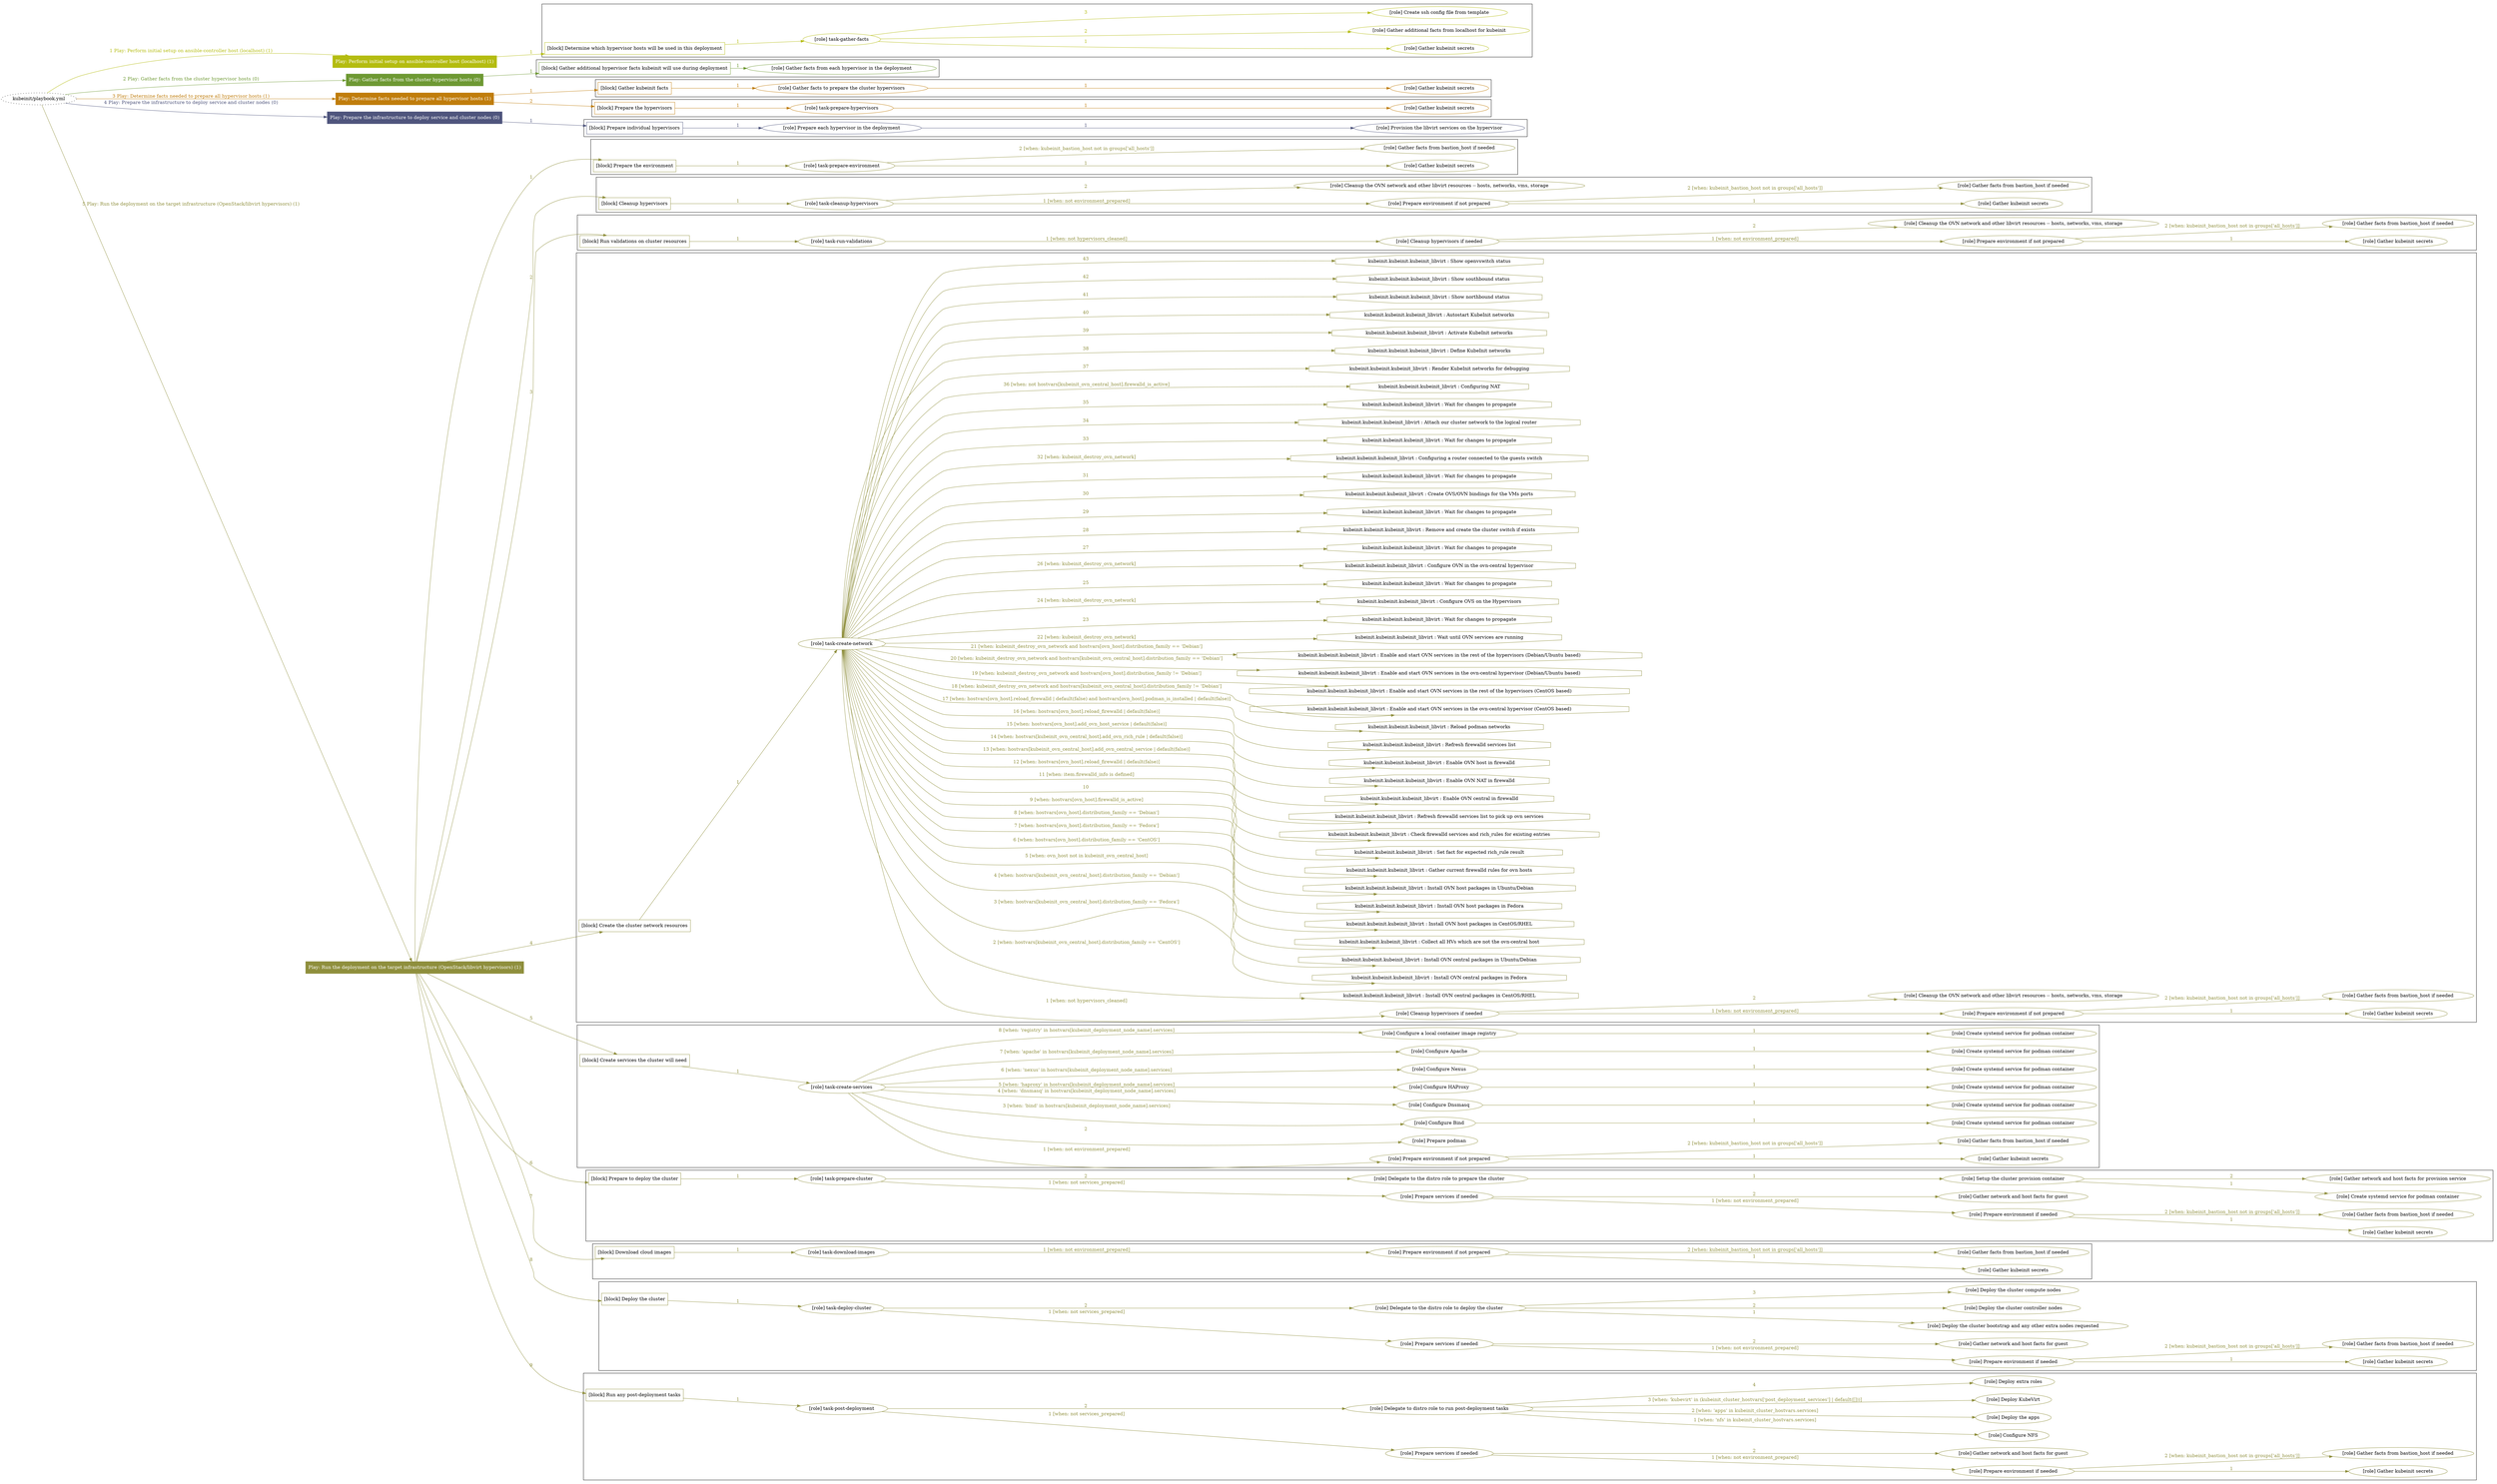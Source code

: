 digraph {
	graph [concentrate=true ordering=in rankdir=LR ratio=fill]
	edge [esep=5 sep=10]
	"kubeinit/playbook.yml" [URL="/home/runner/work/kubeinit/kubeinit/kubeinit/playbook.yml" id=playbook_999cbb54 style=dotted]
	"kubeinit/playbook.yml" -> play_fd7569bb [label="1 Play: Perform initial setup on ansible-controller host (localhost) (1)" color="#b4bc10" fontcolor="#b4bc10" id=edge_play_fd7569bb labeltooltip="1 Play: Perform initial setup on ansible-controller host (localhost) (1)" tooltip="1 Play: Perform initial setup on ansible-controller host (localhost) (1)"]
	subgraph "Play: Perform initial setup on ansible-controller host (localhost) (1)" {
		play_fd7569bb [label="Play: Perform initial setup on ansible-controller host (localhost) (1)" URL="/home/runner/work/kubeinit/kubeinit/kubeinit/playbook.yml" color="#b4bc10" fontcolor="#ffffff" id=play_fd7569bb shape=box style=filled tooltip=localhost]
		play_fd7569bb -> block_5cca3f29 [label=1 color="#b4bc10" fontcolor="#b4bc10" id=edge_block_5cca3f29 labeltooltip=1 tooltip=1]
		subgraph cluster_block_5cca3f29 {
			block_5cca3f29 [label="[block] Determine which hypervisor hosts will be used in this deployment" URL="/home/runner/work/kubeinit/kubeinit/kubeinit/playbook.yml" color="#b4bc10" id=block_5cca3f29 labeltooltip="Determine which hypervisor hosts will be used in this deployment" shape=box tooltip="Determine which hypervisor hosts will be used in this deployment"]
			block_5cca3f29 -> role_76351549 [label="1 " color="#b4bc10" fontcolor="#b4bc10" id=edge_role_76351549 labeltooltip="1 " tooltip="1 "]
			subgraph "task-gather-facts" {
				role_76351549 [label="[role] task-gather-facts" URL="/home/runner/work/kubeinit/kubeinit/kubeinit/playbook.yml" color="#b4bc10" id=role_76351549 tooltip="task-gather-facts"]
				role_76351549 -> role_0b65daba [label="1 " color="#b4bc10" fontcolor="#b4bc10" id=edge_role_0b65daba labeltooltip="1 " tooltip="1 "]
				subgraph "Gather kubeinit secrets" {
					role_0b65daba [label="[role] Gather kubeinit secrets" URL="/home/runner/.ansible/collections/ansible_collections/kubeinit/kubeinit/roles/kubeinit_prepare/tasks/build_hypervisors_group.yml" color="#b4bc10" id=role_0b65daba tooltip="Gather kubeinit secrets"]
				}
				role_76351549 -> role_9e536db6 [label="2 " color="#b4bc10" fontcolor="#b4bc10" id=edge_role_9e536db6 labeltooltip="2 " tooltip="2 "]
				subgraph "Gather additional facts from localhost for kubeinit" {
					role_9e536db6 [label="[role] Gather additional facts from localhost for kubeinit" URL="/home/runner/.ansible/collections/ansible_collections/kubeinit/kubeinit/roles/kubeinit_prepare/tasks/build_hypervisors_group.yml" color="#b4bc10" id=role_9e536db6 tooltip="Gather additional facts from localhost for kubeinit"]
				}
				role_76351549 -> role_3862c078 [label="3 " color="#b4bc10" fontcolor="#b4bc10" id=edge_role_3862c078 labeltooltip="3 " tooltip="3 "]
				subgraph "Create ssh config file from template" {
					role_3862c078 [label="[role] Create ssh config file from template" URL="/home/runner/.ansible/collections/ansible_collections/kubeinit/kubeinit/roles/kubeinit_prepare/tasks/build_hypervisors_group.yml" color="#b4bc10" id=role_3862c078 tooltip="Create ssh config file from template"]
				}
			}
		}
	}
	"kubeinit/playbook.yml" -> play_5c30f3a0 [label="2 Play: Gather facts from the cluster hypervisor hosts (0)" color="#6e9933" fontcolor="#6e9933" id=edge_play_5c30f3a0 labeltooltip="2 Play: Gather facts from the cluster hypervisor hosts (0)" tooltip="2 Play: Gather facts from the cluster hypervisor hosts (0)"]
	subgraph "Play: Gather facts from the cluster hypervisor hosts (0)" {
		play_5c30f3a0 [label="Play: Gather facts from the cluster hypervisor hosts (0)" URL="/home/runner/work/kubeinit/kubeinit/kubeinit/playbook.yml" color="#6e9933" fontcolor="#ffffff" id=play_5c30f3a0 shape=box style=filled tooltip="Play: Gather facts from the cluster hypervisor hosts (0)"]
		play_5c30f3a0 -> block_c18e8df7 [label=1 color="#6e9933" fontcolor="#6e9933" id=edge_block_c18e8df7 labeltooltip=1 tooltip=1]
		subgraph cluster_block_c18e8df7 {
			block_c18e8df7 [label="[block] Gather additional hypervisor facts kubeinit will use during deployment" URL="/home/runner/work/kubeinit/kubeinit/kubeinit/playbook.yml" color="#6e9933" id=block_c18e8df7 labeltooltip="Gather additional hypervisor facts kubeinit will use during deployment" shape=box tooltip="Gather additional hypervisor facts kubeinit will use during deployment"]
			block_c18e8df7 -> role_29609be1 [label="1 " color="#6e9933" fontcolor="#6e9933" id=edge_role_29609be1 labeltooltip="1 " tooltip="1 "]
			subgraph "Gather facts from each hypervisor in the deployment" {
				role_29609be1 [label="[role] Gather facts from each hypervisor in the deployment" URL="/home/runner/work/kubeinit/kubeinit/kubeinit/playbook.yml" color="#6e9933" id=role_29609be1 tooltip="Gather facts from each hypervisor in the deployment"]
			}
		}
	}
	"kubeinit/playbook.yml" -> play_69599ecf [label="3 Play: Determine facts needed to prepare all hypervisor hosts (1)" color="#c07d0c" fontcolor="#c07d0c" id=edge_play_69599ecf labeltooltip="3 Play: Determine facts needed to prepare all hypervisor hosts (1)" tooltip="3 Play: Determine facts needed to prepare all hypervisor hosts (1)"]
	subgraph "Play: Determine facts needed to prepare all hypervisor hosts (1)" {
		play_69599ecf [label="Play: Determine facts needed to prepare all hypervisor hosts (1)" URL="/home/runner/work/kubeinit/kubeinit/kubeinit/playbook.yml" color="#c07d0c" fontcolor="#ffffff" id=play_69599ecf shape=box style=filled tooltip=localhost]
		play_69599ecf -> block_e175a707 [label=1 color="#c07d0c" fontcolor="#c07d0c" id=edge_block_e175a707 labeltooltip=1 tooltip=1]
		subgraph cluster_block_e175a707 {
			block_e175a707 [label="[block] Gather kubeinit facts" URL="/home/runner/work/kubeinit/kubeinit/kubeinit/playbook.yml" color="#c07d0c" id=block_e175a707 labeltooltip="Gather kubeinit facts" shape=box tooltip="Gather kubeinit facts"]
			block_e175a707 -> role_26dfb074 [label="1 " color="#c07d0c" fontcolor="#c07d0c" id=edge_role_26dfb074 labeltooltip="1 " tooltip="1 "]
			subgraph "Gather facts to prepare the cluster hypervisors" {
				role_26dfb074 [label="[role] Gather facts to prepare the cluster hypervisors" URL="/home/runner/work/kubeinit/kubeinit/kubeinit/playbook.yml" color="#c07d0c" id=role_26dfb074 tooltip="Gather facts to prepare the cluster hypervisors"]
				role_26dfb074 -> role_5c8807f0 [label="1 " color="#c07d0c" fontcolor="#c07d0c" id=edge_role_5c8807f0 labeltooltip="1 " tooltip="1 "]
				subgraph "Gather kubeinit secrets" {
					role_5c8807f0 [label="[role] Gather kubeinit secrets" URL="/home/runner/.ansible/collections/ansible_collections/kubeinit/kubeinit/roles/kubeinit_prepare/tasks/gather_kubeinit_facts.yml" color="#c07d0c" id=role_5c8807f0 tooltip="Gather kubeinit secrets"]
				}
			}
		}
		play_69599ecf -> block_7209031a [label=2 color="#c07d0c" fontcolor="#c07d0c" id=edge_block_7209031a labeltooltip=2 tooltip=2]
		subgraph cluster_block_7209031a {
			block_7209031a [label="[block] Prepare the hypervisors" URL="/home/runner/work/kubeinit/kubeinit/kubeinit/playbook.yml" color="#c07d0c" id=block_7209031a labeltooltip="Prepare the hypervisors" shape=box tooltip="Prepare the hypervisors"]
			block_7209031a -> role_388d9ff4 [label="1 " color="#c07d0c" fontcolor="#c07d0c" id=edge_role_388d9ff4 labeltooltip="1 " tooltip="1 "]
			subgraph "task-prepare-hypervisors" {
				role_388d9ff4 [label="[role] task-prepare-hypervisors" URL="/home/runner/work/kubeinit/kubeinit/kubeinit/playbook.yml" color="#c07d0c" id=role_388d9ff4 tooltip="task-prepare-hypervisors"]
				role_388d9ff4 -> role_bd8bc558 [label="1 " color="#c07d0c" fontcolor="#c07d0c" id=edge_role_bd8bc558 labeltooltip="1 " tooltip="1 "]
				subgraph "Gather kubeinit secrets" {
					role_bd8bc558 [label="[role] Gather kubeinit secrets" URL="/home/runner/.ansible/collections/ansible_collections/kubeinit/kubeinit/roles/kubeinit_prepare/tasks/gather_kubeinit_facts.yml" color="#c07d0c" id=role_bd8bc558 tooltip="Gather kubeinit secrets"]
				}
			}
		}
	}
	"kubeinit/playbook.yml" -> play_97a02320 [label="4 Play: Prepare the infrastructure to deploy service and cluster nodes (0)" color="#4f557d" fontcolor="#4f557d" id=edge_play_97a02320 labeltooltip="4 Play: Prepare the infrastructure to deploy service and cluster nodes (0)" tooltip="4 Play: Prepare the infrastructure to deploy service and cluster nodes (0)"]
	subgraph "Play: Prepare the infrastructure to deploy service and cluster nodes (0)" {
		play_97a02320 [label="Play: Prepare the infrastructure to deploy service and cluster nodes (0)" URL="/home/runner/work/kubeinit/kubeinit/kubeinit/playbook.yml" color="#4f557d" fontcolor="#ffffff" id=play_97a02320 shape=box style=filled tooltip="Play: Prepare the infrastructure to deploy service and cluster nodes (0)"]
		play_97a02320 -> block_76045513 [label=1 color="#4f557d" fontcolor="#4f557d" id=edge_block_76045513 labeltooltip=1 tooltip=1]
		subgraph cluster_block_76045513 {
			block_76045513 [label="[block] Prepare individual hypervisors" URL="/home/runner/work/kubeinit/kubeinit/kubeinit/playbook.yml" color="#4f557d" id=block_76045513 labeltooltip="Prepare individual hypervisors" shape=box tooltip="Prepare individual hypervisors"]
			block_76045513 -> role_165d5fd2 [label="1 " color="#4f557d" fontcolor="#4f557d" id=edge_role_165d5fd2 labeltooltip="1 " tooltip="1 "]
			subgraph "Prepare each hypervisor in the deployment" {
				role_165d5fd2 [label="[role] Prepare each hypervisor in the deployment" URL="/home/runner/work/kubeinit/kubeinit/kubeinit/playbook.yml" color="#4f557d" id=role_165d5fd2 tooltip="Prepare each hypervisor in the deployment"]
				role_165d5fd2 -> role_eda3905e [label="1 " color="#4f557d" fontcolor="#4f557d" id=edge_role_eda3905e labeltooltip="1 " tooltip="1 "]
				subgraph "Provision the libvirt services on the hypervisor" {
					role_eda3905e [label="[role] Provision the libvirt services on the hypervisor" URL="/home/runner/.ansible/collections/ansible_collections/kubeinit/kubeinit/roles/kubeinit_prepare/tasks/prepare_hypervisor.yml" color="#4f557d" id=role_eda3905e tooltip="Provision the libvirt services on the hypervisor"]
				}
			}
		}
	}
	"kubeinit/playbook.yml" -> play_3aa5b80e [label="5 Play: Run the deployment on the target infrastructure (OpenStack/libvirt hypervisors) (1)" color="#8f8f3d" fontcolor="#8f8f3d" id=edge_play_3aa5b80e labeltooltip="5 Play: Run the deployment on the target infrastructure (OpenStack/libvirt hypervisors) (1)" tooltip="5 Play: Run the deployment on the target infrastructure (OpenStack/libvirt hypervisors) (1)"]
	subgraph "Play: Run the deployment on the target infrastructure (OpenStack/libvirt hypervisors) (1)" {
		play_3aa5b80e [label="Play: Run the deployment on the target infrastructure (OpenStack/libvirt hypervisors) (1)" URL="/home/runner/work/kubeinit/kubeinit/kubeinit/playbook.yml" color="#8f8f3d" fontcolor="#ffffff" id=play_3aa5b80e shape=box style=filled tooltip=localhost]
		play_3aa5b80e -> block_438d54fa [label=1 color="#8f8f3d" fontcolor="#8f8f3d" id=edge_block_438d54fa labeltooltip=1 tooltip=1]
		subgraph cluster_block_438d54fa {
			block_438d54fa [label="[block] Prepare the environment" URL="/home/runner/work/kubeinit/kubeinit/kubeinit/playbook.yml" color="#8f8f3d" id=block_438d54fa labeltooltip="Prepare the environment" shape=box tooltip="Prepare the environment"]
			block_438d54fa -> role_5bc539a9 [label="1 " color="#8f8f3d" fontcolor="#8f8f3d" id=edge_role_5bc539a9 labeltooltip="1 " tooltip="1 "]
			subgraph "task-prepare-environment" {
				role_5bc539a9 [label="[role] task-prepare-environment" URL="/home/runner/work/kubeinit/kubeinit/kubeinit/playbook.yml" color="#8f8f3d" id=role_5bc539a9 tooltip="task-prepare-environment"]
				role_5bc539a9 -> role_0ad7faa8 [label="1 " color="#8f8f3d" fontcolor="#8f8f3d" id=edge_role_0ad7faa8 labeltooltip="1 " tooltip="1 "]
				subgraph "Gather kubeinit secrets" {
					role_0ad7faa8 [label="[role] Gather kubeinit secrets" URL="/home/runner/.ansible/collections/ansible_collections/kubeinit/kubeinit/roles/kubeinit_prepare/tasks/gather_kubeinit_facts.yml" color="#8f8f3d" id=role_0ad7faa8 tooltip="Gather kubeinit secrets"]
				}
				role_5bc539a9 -> role_91216fe5 [label="2 [when: kubeinit_bastion_host not in groups['all_hosts']]" color="#8f8f3d" fontcolor="#8f8f3d" id=edge_role_91216fe5 labeltooltip="2 [when: kubeinit_bastion_host not in groups['all_hosts']]" tooltip="2 [when: kubeinit_bastion_host not in groups['all_hosts']]"]
				subgraph "Gather facts from bastion_host if needed" {
					role_91216fe5 [label="[role] Gather facts from bastion_host if needed" URL="/home/runner/.ansible/collections/ansible_collections/kubeinit/kubeinit/roles/kubeinit_prepare/tasks/main.yml" color="#8f8f3d" id=role_91216fe5 tooltip="Gather facts from bastion_host if needed"]
				}
			}
		}
		play_3aa5b80e -> block_9215fab0 [label=2 color="#8f8f3d" fontcolor="#8f8f3d" id=edge_block_9215fab0 labeltooltip=2 tooltip=2]
		subgraph cluster_block_9215fab0 {
			block_9215fab0 [label="[block] Cleanup hypervisors" URL="/home/runner/work/kubeinit/kubeinit/kubeinit/playbook.yml" color="#8f8f3d" id=block_9215fab0 labeltooltip="Cleanup hypervisors" shape=box tooltip="Cleanup hypervisors"]
			block_9215fab0 -> role_539c855c [label="1 " color="#8f8f3d" fontcolor="#8f8f3d" id=edge_role_539c855c labeltooltip="1 " tooltip="1 "]
			subgraph "task-cleanup-hypervisors" {
				role_539c855c [label="[role] task-cleanup-hypervisors" URL="/home/runner/work/kubeinit/kubeinit/kubeinit/playbook.yml" color="#8f8f3d" id=role_539c855c tooltip="task-cleanup-hypervisors"]
				role_539c855c -> role_d2bd273a [label="1 [when: not environment_prepared]" color="#8f8f3d" fontcolor="#8f8f3d" id=edge_role_d2bd273a labeltooltip="1 [when: not environment_prepared]" tooltip="1 [when: not environment_prepared]"]
				subgraph "Prepare environment if not prepared" {
					role_d2bd273a [label="[role] Prepare environment if not prepared" URL="/home/runner/.ansible/collections/ansible_collections/kubeinit/kubeinit/roles/kubeinit_libvirt/tasks/cleanup_hypervisors.yml" color="#8f8f3d" id=role_d2bd273a tooltip="Prepare environment if not prepared"]
					role_d2bd273a -> role_9e540227 [label="1 " color="#8f8f3d" fontcolor="#8f8f3d" id=edge_role_9e540227 labeltooltip="1 " tooltip="1 "]
					subgraph "Gather kubeinit secrets" {
						role_9e540227 [label="[role] Gather kubeinit secrets" URL="/home/runner/.ansible/collections/ansible_collections/kubeinit/kubeinit/roles/kubeinit_prepare/tasks/gather_kubeinit_facts.yml" color="#8f8f3d" id=role_9e540227 tooltip="Gather kubeinit secrets"]
					}
					role_d2bd273a -> role_4b236a5e [label="2 [when: kubeinit_bastion_host not in groups['all_hosts']]" color="#8f8f3d" fontcolor="#8f8f3d" id=edge_role_4b236a5e labeltooltip="2 [when: kubeinit_bastion_host not in groups['all_hosts']]" tooltip="2 [when: kubeinit_bastion_host not in groups['all_hosts']]"]
					subgraph "Gather facts from bastion_host if needed" {
						role_4b236a5e [label="[role] Gather facts from bastion_host if needed" URL="/home/runner/.ansible/collections/ansible_collections/kubeinit/kubeinit/roles/kubeinit_prepare/tasks/main.yml" color="#8f8f3d" id=role_4b236a5e tooltip="Gather facts from bastion_host if needed"]
					}
				}
				role_539c855c -> role_b238db51 [label="2 " color="#8f8f3d" fontcolor="#8f8f3d" id=edge_role_b238db51 labeltooltip="2 " tooltip="2 "]
				subgraph "Cleanup the OVN network and other libvirt resources -- hosts, networks, vms, storage" {
					role_b238db51 [label="[role] Cleanup the OVN network and other libvirt resources -- hosts, networks, vms, storage" URL="/home/runner/.ansible/collections/ansible_collections/kubeinit/kubeinit/roles/kubeinit_libvirt/tasks/cleanup_hypervisors.yml" color="#8f8f3d" id=role_b238db51 tooltip="Cleanup the OVN network and other libvirt resources -- hosts, networks, vms, storage"]
				}
			}
		}
		play_3aa5b80e -> block_9ff93fdd [label=3 color="#8f8f3d" fontcolor="#8f8f3d" id=edge_block_9ff93fdd labeltooltip=3 tooltip=3]
		subgraph cluster_block_9ff93fdd {
			block_9ff93fdd [label="[block] Run validations on cluster resources" URL="/home/runner/work/kubeinit/kubeinit/kubeinit/playbook.yml" color="#8f8f3d" id=block_9ff93fdd labeltooltip="Run validations on cluster resources" shape=box tooltip="Run validations on cluster resources"]
			block_9ff93fdd -> role_5493598f [label="1 " color="#8f8f3d" fontcolor="#8f8f3d" id=edge_role_5493598f labeltooltip="1 " tooltip="1 "]
			subgraph "task-run-validations" {
				role_5493598f [label="[role] task-run-validations" URL="/home/runner/work/kubeinit/kubeinit/kubeinit/playbook.yml" color="#8f8f3d" id=role_5493598f tooltip="task-run-validations"]
				role_5493598f -> role_8f33994a [label="1 [when: not hypervisors_cleaned]" color="#8f8f3d" fontcolor="#8f8f3d" id=edge_role_8f33994a labeltooltip="1 [when: not hypervisors_cleaned]" tooltip="1 [when: not hypervisors_cleaned]"]
				subgraph "Cleanup hypervisors if needed" {
					role_8f33994a [label="[role] Cleanup hypervisors if needed" URL="/home/runner/.ansible/collections/ansible_collections/kubeinit/kubeinit/roles/kubeinit_validations/tasks/main.yml" color="#8f8f3d" id=role_8f33994a tooltip="Cleanup hypervisors if needed"]
					role_8f33994a -> role_5a19b90d [label="1 [when: not environment_prepared]" color="#8f8f3d" fontcolor="#8f8f3d" id=edge_role_5a19b90d labeltooltip="1 [when: not environment_prepared]" tooltip="1 [when: not environment_prepared]"]
					subgraph "Prepare environment if not prepared" {
						role_5a19b90d [label="[role] Prepare environment if not prepared" URL="/home/runner/.ansible/collections/ansible_collections/kubeinit/kubeinit/roles/kubeinit_libvirt/tasks/cleanup_hypervisors.yml" color="#8f8f3d" id=role_5a19b90d tooltip="Prepare environment if not prepared"]
						role_5a19b90d -> role_bd31b1da [label="1 " color="#8f8f3d" fontcolor="#8f8f3d" id=edge_role_bd31b1da labeltooltip="1 " tooltip="1 "]
						subgraph "Gather kubeinit secrets" {
							role_bd31b1da [label="[role] Gather kubeinit secrets" URL="/home/runner/.ansible/collections/ansible_collections/kubeinit/kubeinit/roles/kubeinit_prepare/tasks/gather_kubeinit_facts.yml" color="#8f8f3d" id=role_bd31b1da tooltip="Gather kubeinit secrets"]
						}
						role_5a19b90d -> role_52b397ef [label="2 [when: kubeinit_bastion_host not in groups['all_hosts']]" color="#8f8f3d" fontcolor="#8f8f3d" id=edge_role_52b397ef labeltooltip="2 [when: kubeinit_bastion_host not in groups['all_hosts']]" tooltip="2 [when: kubeinit_bastion_host not in groups['all_hosts']]"]
						subgraph "Gather facts from bastion_host if needed" {
							role_52b397ef [label="[role] Gather facts from bastion_host if needed" URL="/home/runner/.ansible/collections/ansible_collections/kubeinit/kubeinit/roles/kubeinit_prepare/tasks/main.yml" color="#8f8f3d" id=role_52b397ef tooltip="Gather facts from bastion_host if needed"]
						}
					}
					role_8f33994a -> role_cbde0800 [label="2 " color="#8f8f3d" fontcolor="#8f8f3d" id=edge_role_cbde0800 labeltooltip="2 " tooltip="2 "]
					subgraph "Cleanup the OVN network and other libvirt resources -- hosts, networks, vms, storage" {
						role_cbde0800 [label="[role] Cleanup the OVN network and other libvirt resources -- hosts, networks, vms, storage" URL="/home/runner/.ansible/collections/ansible_collections/kubeinit/kubeinit/roles/kubeinit_libvirt/tasks/cleanup_hypervisors.yml" color="#8f8f3d" id=role_cbde0800 tooltip="Cleanup the OVN network and other libvirt resources -- hosts, networks, vms, storage"]
					}
				}
			}
		}
		play_3aa5b80e -> block_a3dca1d1 [label=4 color="#8f8f3d" fontcolor="#8f8f3d" id=edge_block_a3dca1d1 labeltooltip=4 tooltip=4]
		subgraph cluster_block_a3dca1d1 {
			block_a3dca1d1 [label="[block] Create the cluster network resources" URL="/home/runner/work/kubeinit/kubeinit/kubeinit/playbook.yml" color="#8f8f3d" id=block_a3dca1d1 labeltooltip="Create the cluster network resources" shape=box tooltip="Create the cluster network resources"]
			block_a3dca1d1 -> role_b6c62938 [label="1 " color="#8f8f3d" fontcolor="#8f8f3d" id=edge_role_b6c62938 labeltooltip="1 " tooltip="1 "]
			subgraph "task-create-network" {
				role_b6c62938 [label="[role] task-create-network" URL="/home/runner/work/kubeinit/kubeinit/kubeinit/playbook.yml" color="#8f8f3d" id=role_b6c62938 tooltip="task-create-network"]
				role_b6c62938 -> role_16a845b1 [label="1 [when: not hypervisors_cleaned]" color="#8f8f3d" fontcolor="#8f8f3d" id=edge_role_16a845b1 labeltooltip="1 [when: not hypervisors_cleaned]" tooltip="1 [when: not hypervisors_cleaned]"]
				subgraph "Cleanup hypervisors if needed" {
					role_16a845b1 [label="[role] Cleanup hypervisors if needed" URL="/home/runner/.ansible/collections/ansible_collections/kubeinit/kubeinit/roles/kubeinit_libvirt/tasks/create_network.yml" color="#8f8f3d" id=role_16a845b1 tooltip="Cleanup hypervisors if needed"]
					role_16a845b1 -> role_41269b1f [label="1 [when: not environment_prepared]" color="#8f8f3d" fontcolor="#8f8f3d" id=edge_role_41269b1f labeltooltip="1 [when: not environment_prepared]" tooltip="1 [when: not environment_prepared]"]
					subgraph "Prepare environment if not prepared" {
						role_41269b1f [label="[role] Prepare environment if not prepared" URL="/home/runner/.ansible/collections/ansible_collections/kubeinit/kubeinit/roles/kubeinit_libvirt/tasks/cleanup_hypervisors.yml" color="#8f8f3d" id=role_41269b1f tooltip="Prepare environment if not prepared"]
						role_41269b1f -> role_64f71ba6 [label="1 " color="#8f8f3d" fontcolor="#8f8f3d" id=edge_role_64f71ba6 labeltooltip="1 " tooltip="1 "]
						subgraph "Gather kubeinit secrets" {
							role_64f71ba6 [label="[role] Gather kubeinit secrets" URL="/home/runner/.ansible/collections/ansible_collections/kubeinit/kubeinit/roles/kubeinit_prepare/tasks/gather_kubeinit_facts.yml" color="#8f8f3d" id=role_64f71ba6 tooltip="Gather kubeinit secrets"]
						}
						role_41269b1f -> role_f2bff29a [label="2 [when: kubeinit_bastion_host not in groups['all_hosts']]" color="#8f8f3d" fontcolor="#8f8f3d" id=edge_role_f2bff29a labeltooltip="2 [when: kubeinit_bastion_host not in groups['all_hosts']]" tooltip="2 [when: kubeinit_bastion_host not in groups['all_hosts']]"]
						subgraph "Gather facts from bastion_host if needed" {
							role_f2bff29a [label="[role] Gather facts from bastion_host if needed" URL="/home/runner/.ansible/collections/ansible_collections/kubeinit/kubeinit/roles/kubeinit_prepare/tasks/main.yml" color="#8f8f3d" id=role_f2bff29a tooltip="Gather facts from bastion_host if needed"]
						}
					}
					role_16a845b1 -> role_94758614 [label="2 " color="#8f8f3d" fontcolor="#8f8f3d" id=edge_role_94758614 labeltooltip="2 " tooltip="2 "]
					subgraph "Cleanup the OVN network and other libvirt resources -- hosts, networks, vms, storage" {
						role_94758614 [label="[role] Cleanup the OVN network and other libvirt resources -- hosts, networks, vms, storage" URL="/home/runner/.ansible/collections/ansible_collections/kubeinit/kubeinit/roles/kubeinit_libvirt/tasks/cleanup_hypervisors.yml" color="#8f8f3d" id=role_94758614 tooltip="Cleanup the OVN network and other libvirt resources -- hosts, networks, vms, storage"]
					}
				}
				task_5e9918e4 [label="kubeinit.kubeinit.kubeinit_libvirt : Install OVN central packages in CentOS/RHEL" URL="/home/runner/.ansible/collections/ansible_collections/kubeinit/kubeinit/roles/kubeinit_libvirt/tasks/create_network.yml" color="#8f8f3d" id=task_5e9918e4 shape=octagon tooltip="kubeinit.kubeinit.kubeinit_libvirt : Install OVN central packages in CentOS/RHEL"]
				role_b6c62938 -> task_5e9918e4 [label="2 [when: hostvars[kubeinit_ovn_central_host].distribution_family == 'CentOS']" color="#8f8f3d" fontcolor="#8f8f3d" id=edge_task_5e9918e4 labeltooltip="2 [when: hostvars[kubeinit_ovn_central_host].distribution_family == 'CentOS']" tooltip="2 [when: hostvars[kubeinit_ovn_central_host].distribution_family == 'CentOS']"]
				task_4cb3d352 [label="kubeinit.kubeinit.kubeinit_libvirt : Install OVN central packages in Fedora" URL="/home/runner/.ansible/collections/ansible_collections/kubeinit/kubeinit/roles/kubeinit_libvirt/tasks/create_network.yml" color="#8f8f3d" id=task_4cb3d352 shape=octagon tooltip="kubeinit.kubeinit.kubeinit_libvirt : Install OVN central packages in Fedora"]
				role_b6c62938 -> task_4cb3d352 [label="3 [when: hostvars[kubeinit_ovn_central_host].distribution_family == 'Fedora']" color="#8f8f3d" fontcolor="#8f8f3d" id=edge_task_4cb3d352 labeltooltip="3 [when: hostvars[kubeinit_ovn_central_host].distribution_family == 'Fedora']" tooltip="3 [when: hostvars[kubeinit_ovn_central_host].distribution_family == 'Fedora']"]
				task_619c7f06 [label="kubeinit.kubeinit.kubeinit_libvirt : Install OVN central packages in Ubuntu/Debian" URL="/home/runner/.ansible/collections/ansible_collections/kubeinit/kubeinit/roles/kubeinit_libvirt/tasks/create_network.yml" color="#8f8f3d" id=task_619c7f06 shape=octagon tooltip="kubeinit.kubeinit.kubeinit_libvirt : Install OVN central packages in Ubuntu/Debian"]
				role_b6c62938 -> task_619c7f06 [label="4 [when: hostvars[kubeinit_ovn_central_host].distribution_family == 'Debian']" color="#8f8f3d" fontcolor="#8f8f3d" id=edge_task_619c7f06 labeltooltip="4 [when: hostvars[kubeinit_ovn_central_host].distribution_family == 'Debian']" tooltip="4 [when: hostvars[kubeinit_ovn_central_host].distribution_family == 'Debian']"]
				task_86761c79 [label="kubeinit.kubeinit.kubeinit_libvirt : Collect all HVs which are not the ovn-central host" URL="/home/runner/.ansible/collections/ansible_collections/kubeinit/kubeinit/roles/kubeinit_libvirt/tasks/create_network.yml" color="#8f8f3d" id=task_86761c79 shape=octagon tooltip="kubeinit.kubeinit.kubeinit_libvirt : Collect all HVs which are not the ovn-central host"]
				role_b6c62938 -> task_86761c79 [label="5 [when: ovn_host not in kubeinit_ovn_central_host]" color="#8f8f3d" fontcolor="#8f8f3d" id=edge_task_86761c79 labeltooltip="5 [when: ovn_host not in kubeinit_ovn_central_host]" tooltip="5 [when: ovn_host not in kubeinit_ovn_central_host]"]
				task_61e583ee [label="kubeinit.kubeinit.kubeinit_libvirt : Install OVN host packages in CentOS/RHEL" URL="/home/runner/.ansible/collections/ansible_collections/kubeinit/kubeinit/roles/kubeinit_libvirt/tasks/create_network.yml" color="#8f8f3d" id=task_61e583ee shape=octagon tooltip="kubeinit.kubeinit.kubeinit_libvirt : Install OVN host packages in CentOS/RHEL"]
				role_b6c62938 -> task_61e583ee [label="6 [when: hostvars[ovn_host].distribution_family == 'CentOS']" color="#8f8f3d" fontcolor="#8f8f3d" id=edge_task_61e583ee labeltooltip="6 [when: hostvars[ovn_host].distribution_family == 'CentOS']" tooltip="6 [when: hostvars[ovn_host].distribution_family == 'CentOS']"]
				task_d608d643 [label="kubeinit.kubeinit.kubeinit_libvirt : Install OVN host packages in Fedora" URL="/home/runner/.ansible/collections/ansible_collections/kubeinit/kubeinit/roles/kubeinit_libvirt/tasks/create_network.yml" color="#8f8f3d" id=task_d608d643 shape=octagon tooltip="kubeinit.kubeinit.kubeinit_libvirt : Install OVN host packages in Fedora"]
				role_b6c62938 -> task_d608d643 [label="7 [when: hostvars[ovn_host].distribution_family == 'Fedora']" color="#8f8f3d" fontcolor="#8f8f3d" id=edge_task_d608d643 labeltooltip="7 [when: hostvars[ovn_host].distribution_family == 'Fedora']" tooltip="7 [when: hostvars[ovn_host].distribution_family == 'Fedora']"]
				task_348ce0b2 [label="kubeinit.kubeinit.kubeinit_libvirt : Install OVN host packages in Ubuntu/Debian" URL="/home/runner/.ansible/collections/ansible_collections/kubeinit/kubeinit/roles/kubeinit_libvirt/tasks/create_network.yml" color="#8f8f3d" id=task_348ce0b2 shape=octagon tooltip="kubeinit.kubeinit.kubeinit_libvirt : Install OVN host packages in Ubuntu/Debian"]
				role_b6c62938 -> task_348ce0b2 [label="8 [when: hostvars[ovn_host].distribution_family == 'Debian']" color="#8f8f3d" fontcolor="#8f8f3d" id=edge_task_348ce0b2 labeltooltip="8 [when: hostvars[ovn_host].distribution_family == 'Debian']" tooltip="8 [when: hostvars[ovn_host].distribution_family == 'Debian']"]
				task_284e7a26 [label="kubeinit.kubeinit.kubeinit_libvirt : Gather current firewalld rules for ovn hosts" URL="/home/runner/.ansible/collections/ansible_collections/kubeinit/kubeinit/roles/kubeinit_libvirt/tasks/create_network.yml" color="#8f8f3d" id=task_284e7a26 shape=octagon tooltip="kubeinit.kubeinit.kubeinit_libvirt : Gather current firewalld rules for ovn hosts"]
				role_b6c62938 -> task_284e7a26 [label="9 [when: hostvars[ovn_host].firewalld_is_active]" color="#8f8f3d" fontcolor="#8f8f3d" id=edge_task_284e7a26 labeltooltip="9 [when: hostvars[ovn_host].firewalld_is_active]" tooltip="9 [when: hostvars[ovn_host].firewalld_is_active]"]
				task_9a74551d [label="kubeinit.kubeinit.kubeinit_libvirt : Set fact for expected rich_rule result" URL="/home/runner/.ansible/collections/ansible_collections/kubeinit/kubeinit/roles/kubeinit_libvirt/tasks/create_network.yml" color="#8f8f3d" id=task_9a74551d shape=octagon tooltip="kubeinit.kubeinit.kubeinit_libvirt : Set fact for expected rich_rule result"]
				role_b6c62938 -> task_9a74551d [label="10 " color="#8f8f3d" fontcolor="#8f8f3d" id=edge_task_9a74551d labeltooltip="10 " tooltip="10 "]
				task_711cd5b1 [label="kubeinit.kubeinit.kubeinit_libvirt : Check firewalld services and rich_rules for existing entries" URL="/home/runner/.ansible/collections/ansible_collections/kubeinit/kubeinit/roles/kubeinit_libvirt/tasks/create_network.yml" color="#8f8f3d" id=task_711cd5b1 shape=octagon tooltip="kubeinit.kubeinit.kubeinit_libvirt : Check firewalld services and rich_rules for existing entries"]
				role_b6c62938 -> task_711cd5b1 [label="11 [when: item.firewalld_info is defined]" color="#8f8f3d" fontcolor="#8f8f3d" id=edge_task_711cd5b1 labeltooltip="11 [when: item.firewalld_info is defined]" tooltip="11 [when: item.firewalld_info is defined]"]
				task_d811b878 [label="kubeinit.kubeinit.kubeinit_libvirt : Refresh firewalld services list to pick up ovn services" URL="/home/runner/.ansible/collections/ansible_collections/kubeinit/kubeinit/roles/kubeinit_libvirt/tasks/create_network.yml" color="#8f8f3d" id=task_d811b878 shape=octagon tooltip="kubeinit.kubeinit.kubeinit_libvirt : Refresh firewalld services list to pick up ovn services"]
				role_b6c62938 -> task_d811b878 [label="12 [when: hostvars[ovn_host].reload_firewalld | default(false)]" color="#8f8f3d" fontcolor="#8f8f3d" id=edge_task_d811b878 labeltooltip="12 [when: hostvars[ovn_host].reload_firewalld | default(false)]" tooltip="12 [when: hostvars[ovn_host].reload_firewalld | default(false)]"]
				task_d264185a [label="kubeinit.kubeinit.kubeinit_libvirt : Enable OVN central in firewalld" URL="/home/runner/.ansible/collections/ansible_collections/kubeinit/kubeinit/roles/kubeinit_libvirt/tasks/create_network.yml" color="#8f8f3d" id=task_d264185a shape=octagon tooltip="kubeinit.kubeinit.kubeinit_libvirt : Enable OVN central in firewalld"]
				role_b6c62938 -> task_d264185a [label="13 [when: hostvars[kubeinit_ovn_central_host].add_ovn_central_service | default(false)]" color="#8f8f3d" fontcolor="#8f8f3d" id=edge_task_d264185a labeltooltip="13 [when: hostvars[kubeinit_ovn_central_host].add_ovn_central_service | default(false)]" tooltip="13 [when: hostvars[kubeinit_ovn_central_host].add_ovn_central_service | default(false)]"]
				task_c6b2bd79 [label="kubeinit.kubeinit.kubeinit_libvirt : Enable OVN NAT in firewalld" URL="/home/runner/.ansible/collections/ansible_collections/kubeinit/kubeinit/roles/kubeinit_libvirt/tasks/create_network.yml" color="#8f8f3d" id=task_c6b2bd79 shape=octagon tooltip="kubeinit.kubeinit.kubeinit_libvirt : Enable OVN NAT in firewalld"]
				role_b6c62938 -> task_c6b2bd79 [label="14 [when: hostvars[kubeinit_ovn_central_host].add_ovn_rich_rule | default(false)]" color="#8f8f3d" fontcolor="#8f8f3d" id=edge_task_c6b2bd79 labeltooltip="14 [when: hostvars[kubeinit_ovn_central_host].add_ovn_rich_rule | default(false)]" tooltip="14 [when: hostvars[kubeinit_ovn_central_host].add_ovn_rich_rule | default(false)]"]
				task_51a415d9 [label="kubeinit.kubeinit.kubeinit_libvirt : Enable OVN host in firewalld" URL="/home/runner/.ansible/collections/ansible_collections/kubeinit/kubeinit/roles/kubeinit_libvirt/tasks/create_network.yml" color="#8f8f3d" id=task_51a415d9 shape=octagon tooltip="kubeinit.kubeinit.kubeinit_libvirt : Enable OVN host in firewalld"]
				role_b6c62938 -> task_51a415d9 [label="15 [when: hostvars[ovn_host].add_ovn_host_service | default(false)]" color="#8f8f3d" fontcolor="#8f8f3d" id=edge_task_51a415d9 labeltooltip="15 [when: hostvars[ovn_host].add_ovn_host_service | default(false)]" tooltip="15 [when: hostvars[ovn_host].add_ovn_host_service | default(false)]"]
				task_23c7b564 [label="kubeinit.kubeinit.kubeinit_libvirt : Refresh firewalld services list" URL="/home/runner/.ansible/collections/ansible_collections/kubeinit/kubeinit/roles/kubeinit_libvirt/tasks/create_network.yml" color="#8f8f3d" id=task_23c7b564 shape=octagon tooltip="kubeinit.kubeinit.kubeinit_libvirt : Refresh firewalld services list"]
				role_b6c62938 -> task_23c7b564 [label="16 [when: hostvars[ovn_host].reload_firewalld | default(false)]" color="#8f8f3d" fontcolor="#8f8f3d" id=edge_task_23c7b564 labeltooltip="16 [when: hostvars[ovn_host].reload_firewalld | default(false)]" tooltip="16 [when: hostvars[ovn_host].reload_firewalld | default(false)]"]
				task_634a7d18 [label="kubeinit.kubeinit.kubeinit_libvirt : Reload podman networks" URL="/home/runner/.ansible/collections/ansible_collections/kubeinit/kubeinit/roles/kubeinit_libvirt/tasks/create_network.yml" color="#8f8f3d" id=task_634a7d18 shape=octagon tooltip="kubeinit.kubeinit.kubeinit_libvirt : Reload podman networks"]
				role_b6c62938 -> task_634a7d18 [label="17 [when: hostvars[ovn_host].reload_firewalld | default(false) and hostvars[ovn_host].podman_is_installed | default(false)]" color="#8f8f3d" fontcolor="#8f8f3d" id=edge_task_634a7d18 labeltooltip="17 [when: hostvars[ovn_host].reload_firewalld | default(false) and hostvars[ovn_host].podman_is_installed | default(false)]" tooltip="17 [when: hostvars[ovn_host].reload_firewalld | default(false) and hostvars[ovn_host].podman_is_installed | default(false)]"]
				task_b7d722d7 [label="kubeinit.kubeinit.kubeinit_libvirt : Enable and start OVN services in the ovn-central hypervisor (CentOS based)" URL="/home/runner/.ansible/collections/ansible_collections/kubeinit/kubeinit/roles/kubeinit_libvirt/tasks/create_network.yml" color="#8f8f3d" id=task_b7d722d7 shape=octagon tooltip="kubeinit.kubeinit.kubeinit_libvirt : Enable and start OVN services in the ovn-central hypervisor (CentOS based)"]
				role_b6c62938 -> task_b7d722d7 [label="18 [when: kubeinit_destroy_ovn_network and hostvars[kubeinit_ovn_central_host].distribution_family != 'Debian']" color="#8f8f3d" fontcolor="#8f8f3d" id=edge_task_b7d722d7 labeltooltip="18 [when: kubeinit_destroy_ovn_network and hostvars[kubeinit_ovn_central_host].distribution_family != 'Debian']" tooltip="18 [when: kubeinit_destroy_ovn_network and hostvars[kubeinit_ovn_central_host].distribution_family != 'Debian']"]
				task_0089b98a [label="kubeinit.kubeinit.kubeinit_libvirt : Enable and start OVN services in the rest of the hypervisors (CentOS based)" URL="/home/runner/.ansible/collections/ansible_collections/kubeinit/kubeinit/roles/kubeinit_libvirt/tasks/create_network.yml" color="#8f8f3d" id=task_0089b98a shape=octagon tooltip="kubeinit.kubeinit.kubeinit_libvirt : Enable and start OVN services in the rest of the hypervisors (CentOS based)"]
				role_b6c62938 -> task_0089b98a [label="19 [when: kubeinit_destroy_ovn_network and hostvars[ovn_host].distribution_family != 'Debian']" color="#8f8f3d" fontcolor="#8f8f3d" id=edge_task_0089b98a labeltooltip="19 [when: kubeinit_destroy_ovn_network and hostvars[ovn_host].distribution_family != 'Debian']" tooltip="19 [when: kubeinit_destroy_ovn_network and hostvars[ovn_host].distribution_family != 'Debian']"]
				task_9a37f191 [label="kubeinit.kubeinit.kubeinit_libvirt : Enable and start OVN services in the ovn-central hypervisor (Debian/Ubuntu based)" URL="/home/runner/.ansible/collections/ansible_collections/kubeinit/kubeinit/roles/kubeinit_libvirt/tasks/create_network.yml" color="#8f8f3d" id=task_9a37f191 shape=octagon tooltip="kubeinit.kubeinit.kubeinit_libvirt : Enable and start OVN services in the ovn-central hypervisor (Debian/Ubuntu based)"]
				role_b6c62938 -> task_9a37f191 [label="20 [when: kubeinit_destroy_ovn_network and hostvars[kubeinit_ovn_central_host].distribution_family == 'Debian']" color="#8f8f3d" fontcolor="#8f8f3d" id=edge_task_9a37f191 labeltooltip="20 [when: kubeinit_destroy_ovn_network and hostvars[kubeinit_ovn_central_host].distribution_family == 'Debian']" tooltip="20 [when: kubeinit_destroy_ovn_network and hostvars[kubeinit_ovn_central_host].distribution_family == 'Debian']"]
				task_4572b30a [label="kubeinit.kubeinit.kubeinit_libvirt : Enable and start OVN services in the rest of the hypervisors (Debian/Ubuntu based)" URL="/home/runner/.ansible/collections/ansible_collections/kubeinit/kubeinit/roles/kubeinit_libvirt/tasks/create_network.yml" color="#8f8f3d" id=task_4572b30a shape=octagon tooltip="kubeinit.kubeinit.kubeinit_libvirt : Enable and start OVN services in the rest of the hypervisors (Debian/Ubuntu based)"]
				role_b6c62938 -> task_4572b30a [label="21 [when: kubeinit_destroy_ovn_network and hostvars[ovn_host].distribution_family == 'Debian']" color="#8f8f3d" fontcolor="#8f8f3d" id=edge_task_4572b30a labeltooltip="21 [when: kubeinit_destroy_ovn_network and hostvars[ovn_host].distribution_family == 'Debian']" tooltip="21 [when: kubeinit_destroy_ovn_network and hostvars[ovn_host].distribution_family == 'Debian']"]
				task_60cbe826 [label="kubeinit.kubeinit.kubeinit_libvirt : Wait until OVN services are running" URL="/home/runner/.ansible/collections/ansible_collections/kubeinit/kubeinit/roles/kubeinit_libvirt/tasks/create_network.yml" color="#8f8f3d" id=task_60cbe826 shape=octagon tooltip="kubeinit.kubeinit.kubeinit_libvirt : Wait until OVN services are running"]
				role_b6c62938 -> task_60cbe826 [label="22 [when: kubeinit_destroy_ovn_network]" color="#8f8f3d" fontcolor="#8f8f3d" id=edge_task_60cbe826 labeltooltip="22 [when: kubeinit_destroy_ovn_network]" tooltip="22 [when: kubeinit_destroy_ovn_network]"]
				task_526d653e [label="kubeinit.kubeinit.kubeinit_libvirt : Wait for changes to propagate" URL="/home/runner/.ansible/collections/ansible_collections/kubeinit/kubeinit/roles/kubeinit_libvirt/tasks/create_network.yml" color="#8f8f3d" id=task_526d653e shape=octagon tooltip="kubeinit.kubeinit.kubeinit_libvirt : Wait for changes to propagate"]
				role_b6c62938 -> task_526d653e [label="23 " color="#8f8f3d" fontcolor="#8f8f3d" id=edge_task_526d653e labeltooltip="23 " tooltip="23 "]
				task_c7698050 [label="kubeinit.kubeinit.kubeinit_libvirt : Configure OVS on the Hypervisors" URL="/home/runner/.ansible/collections/ansible_collections/kubeinit/kubeinit/roles/kubeinit_libvirt/tasks/create_network.yml" color="#8f8f3d" id=task_c7698050 shape=octagon tooltip="kubeinit.kubeinit.kubeinit_libvirt : Configure OVS on the Hypervisors"]
				role_b6c62938 -> task_c7698050 [label="24 [when: kubeinit_destroy_ovn_network]" color="#8f8f3d" fontcolor="#8f8f3d" id=edge_task_c7698050 labeltooltip="24 [when: kubeinit_destroy_ovn_network]" tooltip="24 [when: kubeinit_destroy_ovn_network]"]
				task_e4609a94 [label="kubeinit.kubeinit.kubeinit_libvirt : Wait for changes to propagate" URL="/home/runner/.ansible/collections/ansible_collections/kubeinit/kubeinit/roles/kubeinit_libvirt/tasks/create_network.yml" color="#8f8f3d" id=task_e4609a94 shape=octagon tooltip="kubeinit.kubeinit.kubeinit_libvirt : Wait for changes to propagate"]
				role_b6c62938 -> task_e4609a94 [label="25 " color="#8f8f3d" fontcolor="#8f8f3d" id=edge_task_e4609a94 labeltooltip="25 " tooltip="25 "]
				task_5427a8f1 [label="kubeinit.kubeinit.kubeinit_libvirt : Configure OVN in the ovn-central hypervisor" URL="/home/runner/.ansible/collections/ansible_collections/kubeinit/kubeinit/roles/kubeinit_libvirt/tasks/create_network.yml" color="#8f8f3d" id=task_5427a8f1 shape=octagon tooltip="kubeinit.kubeinit.kubeinit_libvirt : Configure OVN in the ovn-central hypervisor"]
				role_b6c62938 -> task_5427a8f1 [label="26 [when: kubeinit_destroy_ovn_network]" color="#8f8f3d" fontcolor="#8f8f3d" id=edge_task_5427a8f1 labeltooltip="26 [when: kubeinit_destroy_ovn_network]" tooltip="26 [when: kubeinit_destroy_ovn_network]"]
				task_3dd1aba9 [label="kubeinit.kubeinit.kubeinit_libvirt : Wait for changes to propagate" URL="/home/runner/.ansible/collections/ansible_collections/kubeinit/kubeinit/roles/kubeinit_libvirt/tasks/create_network.yml" color="#8f8f3d" id=task_3dd1aba9 shape=octagon tooltip="kubeinit.kubeinit.kubeinit_libvirt : Wait for changes to propagate"]
				role_b6c62938 -> task_3dd1aba9 [label="27 " color="#8f8f3d" fontcolor="#8f8f3d" id=edge_task_3dd1aba9 labeltooltip="27 " tooltip="27 "]
				task_17c3de05 [label="kubeinit.kubeinit.kubeinit_libvirt : Remove and create the cluster switch if exists" URL="/home/runner/.ansible/collections/ansible_collections/kubeinit/kubeinit/roles/kubeinit_libvirt/tasks/create_network.yml" color="#8f8f3d" id=task_17c3de05 shape=octagon tooltip="kubeinit.kubeinit.kubeinit_libvirt : Remove and create the cluster switch if exists"]
				role_b6c62938 -> task_17c3de05 [label="28 " color="#8f8f3d" fontcolor="#8f8f3d" id=edge_task_17c3de05 labeltooltip="28 " tooltip="28 "]
				task_3a132b5b [label="kubeinit.kubeinit.kubeinit_libvirt : Wait for changes to propagate" URL="/home/runner/.ansible/collections/ansible_collections/kubeinit/kubeinit/roles/kubeinit_libvirt/tasks/create_network.yml" color="#8f8f3d" id=task_3a132b5b shape=octagon tooltip="kubeinit.kubeinit.kubeinit_libvirt : Wait for changes to propagate"]
				role_b6c62938 -> task_3a132b5b [label="29 " color="#8f8f3d" fontcolor="#8f8f3d" id=edge_task_3a132b5b labeltooltip="29 " tooltip="29 "]
				task_f4ffc574 [label="kubeinit.kubeinit.kubeinit_libvirt : Create OVS/OVN bindings for the VMs ports" URL="/home/runner/.ansible/collections/ansible_collections/kubeinit/kubeinit/roles/kubeinit_libvirt/tasks/create_network.yml" color="#8f8f3d" id=task_f4ffc574 shape=octagon tooltip="kubeinit.kubeinit.kubeinit_libvirt : Create OVS/OVN bindings for the VMs ports"]
				role_b6c62938 -> task_f4ffc574 [label="30 " color="#8f8f3d" fontcolor="#8f8f3d" id=edge_task_f4ffc574 labeltooltip="30 " tooltip="30 "]
				task_f65e7f21 [label="kubeinit.kubeinit.kubeinit_libvirt : Wait for changes to propagate" URL="/home/runner/.ansible/collections/ansible_collections/kubeinit/kubeinit/roles/kubeinit_libvirt/tasks/create_network.yml" color="#8f8f3d" id=task_f65e7f21 shape=octagon tooltip="kubeinit.kubeinit.kubeinit_libvirt : Wait for changes to propagate"]
				role_b6c62938 -> task_f65e7f21 [label="31 " color="#8f8f3d" fontcolor="#8f8f3d" id=edge_task_f65e7f21 labeltooltip="31 " tooltip="31 "]
				task_e8dbd179 [label="kubeinit.kubeinit.kubeinit_libvirt : Configuring a router connected to the guests switch" URL="/home/runner/.ansible/collections/ansible_collections/kubeinit/kubeinit/roles/kubeinit_libvirt/tasks/create_network.yml" color="#8f8f3d" id=task_e8dbd179 shape=octagon tooltip="kubeinit.kubeinit.kubeinit_libvirt : Configuring a router connected to the guests switch"]
				role_b6c62938 -> task_e8dbd179 [label="32 [when: kubeinit_destroy_ovn_network]" color="#8f8f3d" fontcolor="#8f8f3d" id=edge_task_e8dbd179 labeltooltip="32 [when: kubeinit_destroy_ovn_network]" tooltip="32 [when: kubeinit_destroy_ovn_network]"]
				task_d020b776 [label="kubeinit.kubeinit.kubeinit_libvirt : Wait for changes to propagate" URL="/home/runner/.ansible/collections/ansible_collections/kubeinit/kubeinit/roles/kubeinit_libvirt/tasks/create_network.yml" color="#8f8f3d" id=task_d020b776 shape=octagon tooltip="kubeinit.kubeinit.kubeinit_libvirt : Wait for changes to propagate"]
				role_b6c62938 -> task_d020b776 [label="33 " color="#8f8f3d" fontcolor="#8f8f3d" id=edge_task_d020b776 labeltooltip="33 " tooltip="33 "]
				task_da00f7b7 [label="kubeinit.kubeinit.kubeinit_libvirt : Attach our cluster network to the logical router" URL="/home/runner/.ansible/collections/ansible_collections/kubeinit/kubeinit/roles/kubeinit_libvirt/tasks/create_network.yml" color="#8f8f3d" id=task_da00f7b7 shape=octagon tooltip="kubeinit.kubeinit.kubeinit_libvirt : Attach our cluster network to the logical router"]
				role_b6c62938 -> task_da00f7b7 [label="34 " color="#8f8f3d" fontcolor="#8f8f3d" id=edge_task_da00f7b7 labeltooltip="34 " tooltip="34 "]
				task_ee6a4127 [label="kubeinit.kubeinit.kubeinit_libvirt : Wait for changes to propagate" URL="/home/runner/.ansible/collections/ansible_collections/kubeinit/kubeinit/roles/kubeinit_libvirt/tasks/create_network.yml" color="#8f8f3d" id=task_ee6a4127 shape=octagon tooltip="kubeinit.kubeinit.kubeinit_libvirt : Wait for changes to propagate"]
				role_b6c62938 -> task_ee6a4127 [label="35 " color="#8f8f3d" fontcolor="#8f8f3d" id=edge_task_ee6a4127 labeltooltip="35 " tooltip="35 "]
				task_dfcb320b [label="kubeinit.kubeinit.kubeinit_libvirt : Configuring NAT" URL="/home/runner/.ansible/collections/ansible_collections/kubeinit/kubeinit/roles/kubeinit_libvirt/tasks/create_network.yml" color="#8f8f3d" id=task_dfcb320b shape=octagon tooltip="kubeinit.kubeinit.kubeinit_libvirt : Configuring NAT"]
				role_b6c62938 -> task_dfcb320b [label="36 [when: not hostvars[kubeinit_ovn_central_host].firewalld_is_active]" color="#8f8f3d" fontcolor="#8f8f3d" id=edge_task_dfcb320b labeltooltip="36 [when: not hostvars[kubeinit_ovn_central_host].firewalld_is_active]" tooltip="36 [when: not hostvars[kubeinit_ovn_central_host].firewalld_is_active]"]
				task_2ea5f905 [label="kubeinit.kubeinit.kubeinit_libvirt : Render KubeInit networks for debugging" URL="/home/runner/.ansible/collections/ansible_collections/kubeinit/kubeinit/roles/kubeinit_libvirt/tasks/create_network.yml" color="#8f8f3d" id=task_2ea5f905 shape=octagon tooltip="kubeinit.kubeinit.kubeinit_libvirt : Render KubeInit networks for debugging"]
				role_b6c62938 -> task_2ea5f905 [label="37 " color="#8f8f3d" fontcolor="#8f8f3d" id=edge_task_2ea5f905 labeltooltip="37 " tooltip="37 "]
				task_b1a6cbb2 [label="kubeinit.kubeinit.kubeinit_libvirt : Define KubeInit networks" URL="/home/runner/.ansible/collections/ansible_collections/kubeinit/kubeinit/roles/kubeinit_libvirt/tasks/create_network.yml" color="#8f8f3d" id=task_b1a6cbb2 shape=octagon tooltip="kubeinit.kubeinit.kubeinit_libvirt : Define KubeInit networks"]
				role_b6c62938 -> task_b1a6cbb2 [label="38 " color="#8f8f3d" fontcolor="#8f8f3d" id=edge_task_b1a6cbb2 labeltooltip="38 " tooltip="38 "]
				task_186810cf [label="kubeinit.kubeinit.kubeinit_libvirt : Activate KubeInit networks" URL="/home/runner/.ansible/collections/ansible_collections/kubeinit/kubeinit/roles/kubeinit_libvirt/tasks/create_network.yml" color="#8f8f3d" id=task_186810cf shape=octagon tooltip="kubeinit.kubeinit.kubeinit_libvirt : Activate KubeInit networks"]
				role_b6c62938 -> task_186810cf [label="39 " color="#8f8f3d" fontcolor="#8f8f3d" id=edge_task_186810cf labeltooltip="39 " tooltip="39 "]
				task_5fe7455c [label="kubeinit.kubeinit.kubeinit_libvirt : Autostart KubeInit networks" URL="/home/runner/.ansible/collections/ansible_collections/kubeinit/kubeinit/roles/kubeinit_libvirt/tasks/create_network.yml" color="#8f8f3d" id=task_5fe7455c shape=octagon tooltip="kubeinit.kubeinit.kubeinit_libvirt : Autostart KubeInit networks"]
				role_b6c62938 -> task_5fe7455c [label="40 " color="#8f8f3d" fontcolor="#8f8f3d" id=edge_task_5fe7455c labeltooltip="40 " tooltip="40 "]
				task_8dd022bd [label="kubeinit.kubeinit.kubeinit_libvirt : Show northbound status" URL="/home/runner/.ansible/collections/ansible_collections/kubeinit/kubeinit/roles/kubeinit_libvirt/tasks/create_network.yml" color="#8f8f3d" id=task_8dd022bd shape=octagon tooltip="kubeinit.kubeinit.kubeinit_libvirt : Show northbound status"]
				role_b6c62938 -> task_8dd022bd [label="41 " color="#8f8f3d" fontcolor="#8f8f3d" id=edge_task_8dd022bd labeltooltip="41 " tooltip="41 "]
				task_4f3fd1ea [label="kubeinit.kubeinit.kubeinit_libvirt : Show southbound status" URL="/home/runner/.ansible/collections/ansible_collections/kubeinit/kubeinit/roles/kubeinit_libvirt/tasks/create_network.yml" color="#8f8f3d" id=task_4f3fd1ea shape=octagon tooltip="kubeinit.kubeinit.kubeinit_libvirt : Show southbound status"]
				role_b6c62938 -> task_4f3fd1ea [label="42 " color="#8f8f3d" fontcolor="#8f8f3d" id=edge_task_4f3fd1ea labeltooltip="42 " tooltip="42 "]
				task_c40613a1 [label="kubeinit.kubeinit.kubeinit_libvirt : Show openvswitch status" URL="/home/runner/.ansible/collections/ansible_collections/kubeinit/kubeinit/roles/kubeinit_libvirt/tasks/create_network.yml" color="#8f8f3d" id=task_c40613a1 shape=octagon tooltip="kubeinit.kubeinit.kubeinit_libvirt : Show openvswitch status"]
				role_b6c62938 -> task_c40613a1 [label="43 " color="#8f8f3d" fontcolor="#8f8f3d" id=edge_task_c40613a1 labeltooltip="43 " tooltip="43 "]
			}
		}
		play_3aa5b80e -> block_4d253bb2 [label=5 color="#8f8f3d" fontcolor="#8f8f3d" id=edge_block_4d253bb2 labeltooltip=5 tooltip=5]
		subgraph cluster_block_4d253bb2 {
			block_4d253bb2 [label="[block] Create services the cluster will need" URL="/home/runner/work/kubeinit/kubeinit/kubeinit/playbook.yml" color="#8f8f3d" id=block_4d253bb2 labeltooltip="Create services the cluster will need" shape=box tooltip="Create services the cluster will need"]
			block_4d253bb2 -> role_f0e52876 [label="1 " color="#8f8f3d" fontcolor="#8f8f3d" id=edge_role_f0e52876 labeltooltip="1 " tooltip="1 "]
			subgraph "task-create-services" {
				role_f0e52876 [label="[role] task-create-services" URL="/home/runner/work/kubeinit/kubeinit/kubeinit/playbook.yml" color="#8f8f3d" id=role_f0e52876 tooltip="task-create-services"]
				role_f0e52876 -> role_587978f0 [label="1 [when: not environment_prepared]" color="#8f8f3d" fontcolor="#8f8f3d" id=edge_role_587978f0 labeltooltip="1 [when: not environment_prepared]" tooltip="1 [when: not environment_prepared]"]
				subgraph "Prepare environment if not prepared" {
					role_587978f0 [label="[role] Prepare environment if not prepared" URL="/home/runner/.ansible/collections/ansible_collections/kubeinit/kubeinit/roles/kubeinit_services/tasks/main.yml" color="#8f8f3d" id=role_587978f0 tooltip="Prepare environment if not prepared"]
					role_587978f0 -> role_e0766bda [label="1 " color="#8f8f3d" fontcolor="#8f8f3d" id=edge_role_e0766bda labeltooltip="1 " tooltip="1 "]
					subgraph "Gather kubeinit secrets" {
						role_e0766bda [label="[role] Gather kubeinit secrets" URL="/home/runner/.ansible/collections/ansible_collections/kubeinit/kubeinit/roles/kubeinit_prepare/tasks/gather_kubeinit_facts.yml" color="#8f8f3d" id=role_e0766bda tooltip="Gather kubeinit secrets"]
					}
					role_587978f0 -> role_0a6dcc8d [label="2 [when: kubeinit_bastion_host not in groups['all_hosts']]" color="#8f8f3d" fontcolor="#8f8f3d" id=edge_role_0a6dcc8d labeltooltip="2 [when: kubeinit_bastion_host not in groups['all_hosts']]" tooltip="2 [when: kubeinit_bastion_host not in groups['all_hosts']]"]
					subgraph "Gather facts from bastion_host if needed" {
						role_0a6dcc8d [label="[role] Gather facts from bastion_host if needed" URL="/home/runner/.ansible/collections/ansible_collections/kubeinit/kubeinit/roles/kubeinit_prepare/tasks/main.yml" color="#8f8f3d" id=role_0a6dcc8d tooltip="Gather facts from bastion_host if needed"]
					}
				}
				role_f0e52876 -> role_2eb09423 [label="2 " color="#8f8f3d" fontcolor="#8f8f3d" id=edge_role_2eb09423 labeltooltip="2 " tooltip="2 "]
				subgraph "Prepare podman" {
					role_2eb09423 [label="[role] Prepare podman" URL="/home/runner/.ansible/collections/ansible_collections/kubeinit/kubeinit/roles/kubeinit_services/tasks/00_create_service_pod.yml" color="#8f8f3d" id=role_2eb09423 tooltip="Prepare podman"]
				}
				role_f0e52876 -> role_f9b6a717 [label="3 [when: 'bind' in hostvars[kubeinit_deployment_node_name].services]" color="#8f8f3d" fontcolor="#8f8f3d" id=edge_role_f9b6a717 labeltooltip="3 [when: 'bind' in hostvars[kubeinit_deployment_node_name].services]" tooltip="3 [when: 'bind' in hostvars[kubeinit_deployment_node_name].services]"]
				subgraph "Configure Bind" {
					role_f9b6a717 [label="[role] Configure Bind" URL="/home/runner/.ansible/collections/ansible_collections/kubeinit/kubeinit/roles/kubeinit_services/tasks/start_services_containers.yml" color="#8f8f3d" id=role_f9b6a717 tooltip="Configure Bind"]
					role_f9b6a717 -> role_fd0aa653 [label="1 " color="#8f8f3d" fontcolor="#8f8f3d" id=edge_role_fd0aa653 labeltooltip="1 " tooltip="1 "]
					subgraph "Create systemd service for podman container" {
						role_fd0aa653 [label="[role] Create systemd service for podman container" URL="/home/runner/.ansible/collections/ansible_collections/kubeinit/kubeinit/roles/kubeinit_bind/tasks/main.yml" color="#8f8f3d" id=role_fd0aa653 tooltip="Create systemd service for podman container"]
					}
				}
				role_f0e52876 -> role_88e867d6 [label="4 [when: 'dnsmasq' in hostvars[kubeinit_deployment_node_name].services]" color="#8f8f3d" fontcolor="#8f8f3d" id=edge_role_88e867d6 labeltooltip="4 [when: 'dnsmasq' in hostvars[kubeinit_deployment_node_name].services]" tooltip="4 [when: 'dnsmasq' in hostvars[kubeinit_deployment_node_name].services]"]
				subgraph "Configure Dnsmasq" {
					role_88e867d6 [label="[role] Configure Dnsmasq" URL="/home/runner/.ansible/collections/ansible_collections/kubeinit/kubeinit/roles/kubeinit_services/tasks/start_services_containers.yml" color="#8f8f3d" id=role_88e867d6 tooltip="Configure Dnsmasq"]
					role_88e867d6 -> role_74737016 [label="1 " color="#8f8f3d" fontcolor="#8f8f3d" id=edge_role_74737016 labeltooltip="1 " tooltip="1 "]
					subgraph "Create systemd service for podman container" {
						role_74737016 [label="[role] Create systemd service for podman container" URL="/home/runner/.ansible/collections/ansible_collections/kubeinit/kubeinit/roles/kubeinit_dnsmasq/tasks/main.yml" color="#8f8f3d" id=role_74737016 tooltip="Create systemd service for podman container"]
					}
				}
				role_f0e52876 -> role_8932f685 [label="5 [when: 'haproxy' in hostvars[kubeinit_deployment_node_name].services]" color="#8f8f3d" fontcolor="#8f8f3d" id=edge_role_8932f685 labeltooltip="5 [when: 'haproxy' in hostvars[kubeinit_deployment_node_name].services]" tooltip="5 [when: 'haproxy' in hostvars[kubeinit_deployment_node_name].services]"]
				subgraph "Configure HAProxy" {
					role_8932f685 [label="[role] Configure HAProxy" URL="/home/runner/.ansible/collections/ansible_collections/kubeinit/kubeinit/roles/kubeinit_services/tasks/start_services_containers.yml" color="#8f8f3d" id=role_8932f685 tooltip="Configure HAProxy"]
					role_8932f685 -> role_82c09781 [label="1 " color="#8f8f3d" fontcolor="#8f8f3d" id=edge_role_82c09781 labeltooltip="1 " tooltip="1 "]
					subgraph "Create systemd service for podman container" {
						role_82c09781 [label="[role] Create systemd service for podman container" URL="/home/runner/.ansible/collections/ansible_collections/kubeinit/kubeinit/roles/kubeinit_haproxy/tasks/main.yml" color="#8f8f3d" id=role_82c09781 tooltip="Create systemd service for podman container"]
					}
				}
				role_f0e52876 -> role_ac3946e5 [label="6 [when: 'nexus' in hostvars[kubeinit_deployment_node_name].services]" color="#8f8f3d" fontcolor="#8f8f3d" id=edge_role_ac3946e5 labeltooltip="6 [when: 'nexus' in hostvars[kubeinit_deployment_node_name].services]" tooltip="6 [when: 'nexus' in hostvars[kubeinit_deployment_node_name].services]"]
				subgraph "Configure Nexus" {
					role_ac3946e5 [label="[role] Configure Nexus" URL="/home/runner/.ansible/collections/ansible_collections/kubeinit/kubeinit/roles/kubeinit_services/tasks/start_services_containers.yml" color="#8f8f3d" id=role_ac3946e5 tooltip="Configure Nexus"]
					role_ac3946e5 -> role_21307584 [label="1 " color="#8f8f3d" fontcolor="#8f8f3d" id=edge_role_21307584 labeltooltip="1 " tooltip="1 "]
					subgraph "Create systemd service for podman container" {
						role_21307584 [label="[role] Create systemd service for podman container" URL="/home/runner/.ansible/collections/ansible_collections/kubeinit/kubeinit/roles/kubeinit_nexus/tasks/main.yml" color="#8f8f3d" id=role_21307584 tooltip="Create systemd service for podman container"]
					}
				}
				role_f0e52876 -> role_a072d14f [label="7 [when: 'apache' in hostvars[kubeinit_deployment_node_name].services]" color="#8f8f3d" fontcolor="#8f8f3d" id=edge_role_a072d14f labeltooltip="7 [when: 'apache' in hostvars[kubeinit_deployment_node_name].services]" tooltip="7 [when: 'apache' in hostvars[kubeinit_deployment_node_name].services]"]
				subgraph "Configure Apache" {
					role_a072d14f [label="[role] Configure Apache" URL="/home/runner/.ansible/collections/ansible_collections/kubeinit/kubeinit/roles/kubeinit_services/tasks/start_services_containers.yml" color="#8f8f3d" id=role_a072d14f tooltip="Configure Apache"]
					role_a072d14f -> role_21cb8bdc [label="1 " color="#8f8f3d" fontcolor="#8f8f3d" id=edge_role_21cb8bdc labeltooltip="1 " tooltip="1 "]
					subgraph "Create systemd service for podman container" {
						role_21cb8bdc [label="[role] Create systemd service for podman container" URL="/home/runner/.ansible/collections/ansible_collections/kubeinit/kubeinit/roles/kubeinit_apache/tasks/main.yml" color="#8f8f3d" id=role_21cb8bdc tooltip="Create systemd service for podman container"]
					}
				}
				role_f0e52876 -> role_8d99a7b8 [label="8 [when: 'registry' in hostvars[kubeinit_deployment_node_name].services]" color="#8f8f3d" fontcolor="#8f8f3d" id=edge_role_8d99a7b8 labeltooltip="8 [when: 'registry' in hostvars[kubeinit_deployment_node_name].services]" tooltip="8 [when: 'registry' in hostvars[kubeinit_deployment_node_name].services]"]
				subgraph "Configure a local container image registry" {
					role_8d99a7b8 [label="[role] Configure a local container image registry" URL="/home/runner/.ansible/collections/ansible_collections/kubeinit/kubeinit/roles/kubeinit_services/tasks/start_services_containers.yml" color="#8f8f3d" id=role_8d99a7b8 tooltip="Configure a local container image registry"]
					role_8d99a7b8 -> role_7e0236d0 [label="1 " color="#8f8f3d" fontcolor="#8f8f3d" id=edge_role_7e0236d0 labeltooltip="1 " tooltip="1 "]
					subgraph "Create systemd service for podman container" {
						role_7e0236d0 [label="[role] Create systemd service for podman container" URL="/home/runner/.ansible/collections/ansible_collections/kubeinit/kubeinit/roles/kubeinit_registry/tasks/main.yml" color="#8f8f3d" id=role_7e0236d0 tooltip="Create systemd service for podman container"]
					}
				}
			}
		}
		play_3aa5b80e -> block_cb6c4c16 [label=6 color="#8f8f3d" fontcolor="#8f8f3d" id=edge_block_cb6c4c16 labeltooltip=6 tooltip=6]
		subgraph cluster_block_cb6c4c16 {
			block_cb6c4c16 [label="[block] Prepare to deploy the cluster" URL="/home/runner/work/kubeinit/kubeinit/kubeinit/playbook.yml" color="#8f8f3d" id=block_cb6c4c16 labeltooltip="Prepare to deploy the cluster" shape=box tooltip="Prepare to deploy the cluster"]
			block_cb6c4c16 -> role_c4e1df4d [label="1 " color="#8f8f3d" fontcolor="#8f8f3d" id=edge_role_c4e1df4d labeltooltip="1 " tooltip="1 "]
			subgraph "task-prepare-cluster" {
				role_c4e1df4d [label="[role] task-prepare-cluster" URL="/home/runner/work/kubeinit/kubeinit/kubeinit/playbook.yml" color="#8f8f3d" id=role_c4e1df4d tooltip="task-prepare-cluster"]
				role_c4e1df4d -> role_9a6f2e22 [label="1 [when: not services_prepared]" color="#8f8f3d" fontcolor="#8f8f3d" id=edge_role_9a6f2e22 labeltooltip="1 [when: not services_prepared]" tooltip="1 [when: not services_prepared]"]
				subgraph "Prepare services if needed" {
					role_9a6f2e22 [label="[role] Prepare services if needed" URL="/home/runner/.ansible/collections/ansible_collections/kubeinit/kubeinit/roles/kubeinit_prepare/tasks/prepare_cluster.yml" color="#8f8f3d" id=role_9a6f2e22 tooltip="Prepare services if needed"]
					role_9a6f2e22 -> role_c368a1bd [label="1 [when: not environment_prepared]" color="#8f8f3d" fontcolor="#8f8f3d" id=edge_role_c368a1bd labeltooltip="1 [when: not environment_prepared]" tooltip="1 [when: not environment_prepared]"]
					subgraph "Prepare environment if needed" {
						role_c368a1bd [label="[role] Prepare environment if needed" URL="/home/runner/.ansible/collections/ansible_collections/kubeinit/kubeinit/roles/kubeinit_services/tasks/prepare_services.yml" color="#8f8f3d" id=role_c368a1bd tooltip="Prepare environment if needed"]
						role_c368a1bd -> role_166dc2b8 [label="1 " color="#8f8f3d" fontcolor="#8f8f3d" id=edge_role_166dc2b8 labeltooltip="1 " tooltip="1 "]
						subgraph "Gather kubeinit secrets" {
							role_166dc2b8 [label="[role] Gather kubeinit secrets" URL="/home/runner/.ansible/collections/ansible_collections/kubeinit/kubeinit/roles/kubeinit_prepare/tasks/gather_kubeinit_facts.yml" color="#8f8f3d" id=role_166dc2b8 tooltip="Gather kubeinit secrets"]
						}
						role_c368a1bd -> role_97c5b9d0 [label="2 [when: kubeinit_bastion_host not in groups['all_hosts']]" color="#8f8f3d" fontcolor="#8f8f3d" id=edge_role_97c5b9d0 labeltooltip="2 [when: kubeinit_bastion_host not in groups['all_hosts']]" tooltip="2 [when: kubeinit_bastion_host not in groups['all_hosts']]"]
						subgraph "Gather facts from bastion_host if needed" {
							role_97c5b9d0 [label="[role] Gather facts from bastion_host if needed" URL="/home/runner/.ansible/collections/ansible_collections/kubeinit/kubeinit/roles/kubeinit_prepare/tasks/main.yml" color="#8f8f3d" id=role_97c5b9d0 tooltip="Gather facts from bastion_host if needed"]
						}
					}
					role_9a6f2e22 -> role_d4705414 [label="2 " color="#8f8f3d" fontcolor="#8f8f3d" id=edge_role_d4705414 labeltooltip="2 " tooltip="2 "]
					subgraph "Gather network and host facts for guest" {
						role_d4705414 [label="[role] Gather network and host facts for guest" URL="/home/runner/.ansible/collections/ansible_collections/kubeinit/kubeinit/roles/kubeinit_services/tasks/prepare_services.yml" color="#8f8f3d" id=role_d4705414 tooltip="Gather network and host facts for guest"]
					}
				}
				role_c4e1df4d -> role_e1cc1506 [label="2 " color="#8f8f3d" fontcolor="#8f8f3d" id=edge_role_e1cc1506 labeltooltip="2 " tooltip="2 "]
				subgraph "Delegate to the distro role to prepare the cluster" {
					role_e1cc1506 [label="[role] Delegate to the distro role to prepare the cluster" URL="/home/runner/.ansible/collections/ansible_collections/kubeinit/kubeinit/roles/kubeinit_prepare/tasks/prepare_cluster.yml" color="#8f8f3d" id=role_e1cc1506 tooltip="Delegate to the distro role to prepare the cluster"]
					role_e1cc1506 -> role_317b8b2f [label="1 " color="#8f8f3d" fontcolor="#8f8f3d" id=edge_role_317b8b2f labeltooltip="1 " tooltip="1 "]
					subgraph "Setup the cluster provision container" {
						role_317b8b2f [label="[role] Setup the cluster provision container" URL="/home/runner/.ansible/collections/ansible_collections/kubeinit/kubeinit/roles/kubeinit_openshift/tasks/prepare_cluster.yml" color="#8f8f3d" id=role_317b8b2f tooltip="Setup the cluster provision container"]
						role_317b8b2f -> role_e68afac1 [label="1 " color="#8f8f3d" fontcolor="#8f8f3d" id=edge_role_e68afac1 labeltooltip="1 " tooltip="1 "]
						subgraph "Create systemd service for podman container" {
							role_e68afac1 [label="[role] Create systemd service for podman container" URL="/home/runner/.ansible/collections/ansible_collections/kubeinit/kubeinit/roles/kubeinit_services/tasks/create_provision_container.yml" color="#8f8f3d" id=role_e68afac1 tooltip="Create systemd service for podman container"]
						}
						role_317b8b2f -> role_b8e6a883 [label="2 " color="#8f8f3d" fontcolor="#8f8f3d" id=edge_role_b8e6a883 labeltooltip="2 " tooltip="2 "]
						subgraph "Gather network and host facts for provision service" {
							role_b8e6a883 [label="[role] Gather network and host facts for provision service" URL="/home/runner/.ansible/collections/ansible_collections/kubeinit/kubeinit/roles/kubeinit_services/tasks/create_provision_container.yml" color="#8f8f3d" id=role_b8e6a883 tooltip="Gather network and host facts for provision service"]
						}
					}
				}
			}
		}
		play_3aa5b80e -> block_7f8f9cb2 [label=7 color="#8f8f3d" fontcolor="#8f8f3d" id=edge_block_7f8f9cb2 labeltooltip=7 tooltip=7]
		subgraph cluster_block_7f8f9cb2 {
			block_7f8f9cb2 [label="[block] Download cloud images" URL="/home/runner/work/kubeinit/kubeinit/kubeinit/playbook.yml" color="#8f8f3d" id=block_7f8f9cb2 labeltooltip="Download cloud images" shape=box tooltip="Download cloud images"]
			block_7f8f9cb2 -> role_4e4edb8f [label="1 " color="#8f8f3d" fontcolor="#8f8f3d" id=edge_role_4e4edb8f labeltooltip="1 " tooltip="1 "]
			subgraph "task-download-images" {
				role_4e4edb8f [label="[role] task-download-images" URL="/home/runner/work/kubeinit/kubeinit/kubeinit/playbook.yml" color="#8f8f3d" id=role_4e4edb8f tooltip="task-download-images"]
				role_4e4edb8f -> role_f9532961 [label="1 [when: not environment_prepared]" color="#8f8f3d" fontcolor="#8f8f3d" id=edge_role_f9532961 labeltooltip="1 [when: not environment_prepared]" tooltip="1 [when: not environment_prepared]"]
				subgraph "Prepare environment if not prepared" {
					role_f9532961 [label="[role] Prepare environment if not prepared" URL="/home/runner/.ansible/collections/ansible_collections/kubeinit/kubeinit/roles/kubeinit_libvirt/tasks/download_cloud_images.yml" color="#8f8f3d" id=role_f9532961 tooltip="Prepare environment if not prepared"]
					role_f9532961 -> role_ef3a54e5 [label="1 " color="#8f8f3d" fontcolor="#8f8f3d" id=edge_role_ef3a54e5 labeltooltip="1 " tooltip="1 "]
					subgraph "Gather kubeinit secrets" {
						role_ef3a54e5 [label="[role] Gather kubeinit secrets" URL="/home/runner/.ansible/collections/ansible_collections/kubeinit/kubeinit/roles/kubeinit_prepare/tasks/gather_kubeinit_facts.yml" color="#8f8f3d" id=role_ef3a54e5 tooltip="Gather kubeinit secrets"]
					}
					role_f9532961 -> role_7afd9d62 [label="2 [when: kubeinit_bastion_host not in groups['all_hosts']]" color="#8f8f3d" fontcolor="#8f8f3d" id=edge_role_7afd9d62 labeltooltip="2 [when: kubeinit_bastion_host not in groups['all_hosts']]" tooltip="2 [when: kubeinit_bastion_host not in groups['all_hosts']]"]
					subgraph "Gather facts from bastion_host if needed" {
						role_7afd9d62 [label="[role] Gather facts from bastion_host if needed" URL="/home/runner/.ansible/collections/ansible_collections/kubeinit/kubeinit/roles/kubeinit_prepare/tasks/main.yml" color="#8f8f3d" id=role_7afd9d62 tooltip="Gather facts from bastion_host if needed"]
					}
				}
			}
		}
		play_3aa5b80e -> block_3a0b025b [label=8 color="#8f8f3d" fontcolor="#8f8f3d" id=edge_block_3a0b025b labeltooltip=8 tooltip=8]
		subgraph cluster_block_3a0b025b {
			block_3a0b025b [label="[block] Deploy the cluster" URL="/home/runner/work/kubeinit/kubeinit/kubeinit/playbook.yml" color="#8f8f3d" id=block_3a0b025b labeltooltip="Deploy the cluster" shape=box tooltip="Deploy the cluster"]
			block_3a0b025b -> role_9b76a130 [label="1 " color="#8f8f3d" fontcolor="#8f8f3d" id=edge_role_9b76a130 labeltooltip="1 " tooltip="1 "]
			subgraph "task-deploy-cluster" {
				role_9b76a130 [label="[role] task-deploy-cluster" URL="/home/runner/work/kubeinit/kubeinit/kubeinit/playbook.yml" color="#8f8f3d" id=role_9b76a130 tooltip="task-deploy-cluster"]
				role_9b76a130 -> role_dcbffb78 [label="1 [when: not services_prepared]" color="#8f8f3d" fontcolor="#8f8f3d" id=edge_role_dcbffb78 labeltooltip="1 [when: not services_prepared]" tooltip="1 [when: not services_prepared]"]
				subgraph "Prepare services if needed" {
					role_dcbffb78 [label="[role] Prepare services if needed" URL="/home/runner/.ansible/collections/ansible_collections/kubeinit/kubeinit/roles/kubeinit_prepare/tasks/deploy_cluster.yml" color="#8f8f3d" id=role_dcbffb78 tooltip="Prepare services if needed"]
					role_dcbffb78 -> role_1911da1c [label="1 [when: not environment_prepared]" color="#8f8f3d" fontcolor="#8f8f3d" id=edge_role_1911da1c labeltooltip="1 [when: not environment_prepared]" tooltip="1 [when: not environment_prepared]"]
					subgraph "Prepare environment if needed" {
						role_1911da1c [label="[role] Prepare environment if needed" URL="/home/runner/.ansible/collections/ansible_collections/kubeinit/kubeinit/roles/kubeinit_services/tasks/prepare_services.yml" color="#8f8f3d" id=role_1911da1c tooltip="Prepare environment if needed"]
						role_1911da1c -> role_2766c339 [label="1 " color="#8f8f3d" fontcolor="#8f8f3d" id=edge_role_2766c339 labeltooltip="1 " tooltip="1 "]
						subgraph "Gather kubeinit secrets" {
							role_2766c339 [label="[role] Gather kubeinit secrets" URL="/home/runner/.ansible/collections/ansible_collections/kubeinit/kubeinit/roles/kubeinit_prepare/tasks/gather_kubeinit_facts.yml" color="#8f8f3d" id=role_2766c339 tooltip="Gather kubeinit secrets"]
						}
						role_1911da1c -> role_c456be77 [label="2 [when: kubeinit_bastion_host not in groups['all_hosts']]" color="#8f8f3d" fontcolor="#8f8f3d" id=edge_role_c456be77 labeltooltip="2 [when: kubeinit_bastion_host not in groups['all_hosts']]" tooltip="2 [when: kubeinit_bastion_host not in groups['all_hosts']]"]
						subgraph "Gather facts from bastion_host if needed" {
							role_c456be77 [label="[role] Gather facts from bastion_host if needed" URL="/home/runner/.ansible/collections/ansible_collections/kubeinit/kubeinit/roles/kubeinit_prepare/tasks/main.yml" color="#8f8f3d" id=role_c456be77 tooltip="Gather facts from bastion_host if needed"]
						}
					}
					role_dcbffb78 -> role_d2829480 [label="2 " color="#8f8f3d" fontcolor="#8f8f3d" id=edge_role_d2829480 labeltooltip="2 " tooltip="2 "]
					subgraph "Gather network and host facts for guest" {
						role_d2829480 [label="[role] Gather network and host facts for guest" URL="/home/runner/.ansible/collections/ansible_collections/kubeinit/kubeinit/roles/kubeinit_services/tasks/prepare_services.yml" color="#8f8f3d" id=role_d2829480 tooltip="Gather network and host facts for guest"]
					}
				}
				role_9b76a130 -> role_83d029ed [label="2 " color="#8f8f3d" fontcolor="#8f8f3d" id=edge_role_83d029ed labeltooltip="2 " tooltip="2 "]
				subgraph "Delegate to the distro role to deploy the cluster" {
					role_83d029ed [label="[role] Delegate to the distro role to deploy the cluster" URL="/home/runner/.ansible/collections/ansible_collections/kubeinit/kubeinit/roles/kubeinit_prepare/tasks/deploy_cluster.yml" color="#8f8f3d" id=role_83d029ed tooltip="Delegate to the distro role to deploy the cluster"]
					role_83d029ed -> role_389b4628 [label="1 " color="#8f8f3d" fontcolor="#8f8f3d" id=edge_role_389b4628 labeltooltip="1 " tooltip="1 "]
					subgraph "Deploy the cluster bootstrap and any other extra nodes requested" {
						role_389b4628 [label="[role] Deploy the cluster bootstrap and any other extra nodes requested" URL="/home/runner/.ansible/collections/ansible_collections/kubeinit/kubeinit/roles/kubeinit_openshift/tasks/main.yml" color="#8f8f3d" id=role_389b4628 tooltip="Deploy the cluster bootstrap and any other extra nodes requested"]
					}
					role_83d029ed -> role_23112f03 [label="2 " color="#8f8f3d" fontcolor="#8f8f3d" id=edge_role_23112f03 labeltooltip="2 " tooltip="2 "]
					subgraph "Deploy the cluster controller nodes" {
						role_23112f03 [label="[role] Deploy the cluster controller nodes" URL="/home/runner/.ansible/collections/ansible_collections/kubeinit/kubeinit/roles/kubeinit_openshift/tasks/main.yml" color="#8f8f3d" id=role_23112f03 tooltip="Deploy the cluster controller nodes"]
					}
					role_83d029ed -> role_f4659d5f [label="3 " color="#8f8f3d" fontcolor="#8f8f3d" id=edge_role_f4659d5f labeltooltip="3 " tooltip="3 "]
					subgraph "Deploy the cluster compute nodes" {
						role_f4659d5f [label="[role] Deploy the cluster compute nodes" URL="/home/runner/.ansible/collections/ansible_collections/kubeinit/kubeinit/roles/kubeinit_openshift/tasks/main.yml" color="#8f8f3d" id=role_f4659d5f tooltip="Deploy the cluster compute nodes"]
					}
				}
			}
		}
		play_3aa5b80e -> block_b34e0bf6 [label=9 color="#8f8f3d" fontcolor="#8f8f3d" id=edge_block_b34e0bf6 labeltooltip=9 tooltip=9]
		subgraph cluster_block_b34e0bf6 {
			block_b34e0bf6 [label="[block] Run any post-deployment tasks" URL="/home/runner/work/kubeinit/kubeinit/kubeinit/playbook.yml" color="#8f8f3d" id=block_b34e0bf6 labeltooltip="Run any post-deployment tasks" shape=box tooltip="Run any post-deployment tasks"]
			block_b34e0bf6 -> role_b6758d9c [label="1 " color="#8f8f3d" fontcolor="#8f8f3d" id=edge_role_b6758d9c labeltooltip="1 " tooltip="1 "]
			subgraph "task-post-deployment" {
				role_b6758d9c [label="[role] task-post-deployment" URL="/home/runner/work/kubeinit/kubeinit/kubeinit/playbook.yml" color="#8f8f3d" id=role_b6758d9c tooltip="task-post-deployment"]
				role_b6758d9c -> role_cf13193e [label="1 [when: not services_prepared]" color="#8f8f3d" fontcolor="#8f8f3d" id=edge_role_cf13193e labeltooltip="1 [when: not services_prepared]" tooltip="1 [when: not services_prepared]"]
				subgraph "Prepare services if needed" {
					role_cf13193e [label="[role] Prepare services if needed" URL="/home/runner/.ansible/collections/ansible_collections/kubeinit/kubeinit/roles/kubeinit_prepare/tasks/post_deployment.yml" color="#8f8f3d" id=role_cf13193e tooltip="Prepare services if needed"]
					role_cf13193e -> role_220e9fae [label="1 [when: not environment_prepared]" color="#8f8f3d" fontcolor="#8f8f3d" id=edge_role_220e9fae labeltooltip="1 [when: not environment_prepared]" tooltip="1 [when: not environment_prepared]"]
					subgraph "Prepare environment if needed" {
						role_220e9fae [label="[role] Prepare environment if needed" URL="/home/runner/.ansible/collections/ansible_collections/kubeinit/kubeinit/roles/kubeinit_services/tasks/prepare_services.yml" color="#8f8f3d" id=role_220e9fae tooltip="Prepare environment if needed"]
						role_220e9fae -> role_d3892234 [label="1 " color="#8f8f3d" fontcolor="#8f8f3d" id=edge_role_d3892234 labeltooltip="1 " tooltip="1 "]
						subgraph "Gather kubeinit secrets" {
							role_d3892234 [label="[role] Gather kubeinit secrets" URL="/home/runner/.ansible/collections/ansible_collections/kubeinit/kubeinit/roles/kubeinit_prepare/tasks/gather_kubeinit_facts.yml" color="#8f8f3d" id=role_d3892234 tooltip="Gather kubeinit secrets"]
						}
						role_220e9fae -> role_6d4103a3 [label="2 [when: kubeinit_bastion_host not in groups['all_hosts']]" color="#8f8f3d" fontcolor="#8f8f3d" id=edge_role_6d4103a3 labeltooltip="2 [when: kubeinit_bastion_host not in groups['all_hosts']]" tooltip="2 [when: kubeinit_bastion_host not in groups['all_hosts']]"]
						subgraph "Gather facts from bastion_host if needed" {
							role_6d4103a3 [label="[role] Gather facts from bastion_host if needed" URL="/home/runner/.ansible/collections/ansible_collections/kubeinit/kubeinit/roles/kubeinit_prepare/tasks/main.yml" color="#8f8f3d" id=role_6d4103a3 tooltip="Gather facts from bastion_host if needed"]
						}
					}
					role_cf13193e -> role_c7645e37 [label="2 " color="#8f8f3d" fontcolor="#8f8f3d" id=edge_role_c7645e37 labeltooltip="2 " tooltip="2 "]
					subgraph "Gather network and host facts for guest" {
						role_c7645e37 [label="[role] Gather network and host facts for guest" URL="/home/runner/.ansible/collections/ansible_collections/kubeinit/kubeinit/roles/kubeinit_services/tasks/prepare_services.yml" color="#8f8f3d" id=role_c7645e37 tooltip="Gather network and host facts for guest"]
					}
				}
				role_b6758d9c -> role_3923c5e8 [label="2 " color="#8f8f3d" fontcolor="#8f8f3d" id=edge_role_3923c5e8 labeltooltip="2 " tooltip="2 "]
				subgraph "Delegate to distro role to run post-deployment tasks" {
					role_3923c5e8 [label="[role] Delegate to distro role to run post-deployment tasks" URL="/home/runner/.ansible/collections/ansible_collections/kubeinit/kubeinit/roles/kubeinit_prepare/tasks/post_deployment.yml" color="#8f8f3d" id=role_3923c5e8 tooltip="Delegate to distro role to run post-deployment tasks"]
					role_3923c5e8 -> role_12af3261 [label="1 [when: 'nfs' in kubeinit_cluster_hostvars.services]" color="#8f8f3d" fontcolor="#8f8f3d" id=edge_role_12af3261 labeltooltip="1 [when: 'nfs' in kubeinit_cluster_hostvars.services]" tooltip="1 [when: 'nfs' in kubeinit_cluster_hostvars.services]"]
					subgraph "Configure NFS" {
						role_12af3261 [label="[role] Configure NFS" URL="/home/runner/.ansible/collections/ansible_collections/kubeinit/kubeinit/roles/kubeinit_openshift/tasks/post_deployment_tasks.yml" color="#8f8f3d" id=role_12af3261 tooltip="Configure NFS"]
					}
					role_3923c5e8 -> role_2d917d62 [label="2 [when: 'apps' in kubeinit_cluster_hostvars.services]" color="#8f8f3d" fontcolor="#8f8f3d" id=edge_role_2d917d62 labeltooltip="2 [when: 'apps' in kubeinit_cluster_hostvars.services]" tooltip="2 [when: 'apps' in kubeinit_cluster_hostvars.services]"]
					subgraph "Deploy the apps" {
						role_2d917d62 [label="[role] Deploy the apps" URL="/home/runner/.ansible/collections/ansible_collections/kubeinit/kubeinit/roles/kubeinit_openshift/tasks/post_deployment_tasks.yml" color="#8f8f3d" id=role_2d917d62 tooltip="Deploy the apps"]
					}
					role_3923c5e8 -> role_06e305c6 [label="3 [when: 'kubevirt' in (kubeinit_cluster_hostvars['post_deployment_services'] | default([]))]" color="#8f8f3d" fontcolor="#8f8f3d" id=edge_role_06e305c6 labeltooltip="3 [when: 'kubevirt' in (kubeinit_cluster_hostvars['post_deployment_services'] | default([]))]" tooltip="3 [when: 'kubevirt' in (kubeinit_cluster_hostvars['post_deployment_services'] | default([]))]"]
					subgraph "Deploy KubeVirt" {
						role_06e305c6 [label="[role] Deploy KubeVirt" URL="/home/runner/.ansible/collections/ansible_collections/kubeinit/kubeinit/roles/kubeinit_openshift/tasks/post_deployment_tasks.yml" color="#8f8f3d" id=role_06e305c6 tooltip="Deploy KubeVirt"]
					}
					role_3923c5e8 -> role_f5979278 [label="4 " color="#8f8f3d" fontcolor="#8f8f3d" id=edge_role_f5979278 labeltooltip="4 " tooltip="4 "]
					subgraph "Deploy extra roles" {
						role_f5979278 [label="[role] Deploy extra roles" URL="/home/runner/.ansible/collections/ansible_collections/kubeinit/kubeinit/roles/kubeinit_openshift/tasks/post_deployment_tasks.yml" color="#8f8f3d" id=role_f5979278 tooltip="Deploy extra roles"]
					}
				}
			}
		}
	}
}
